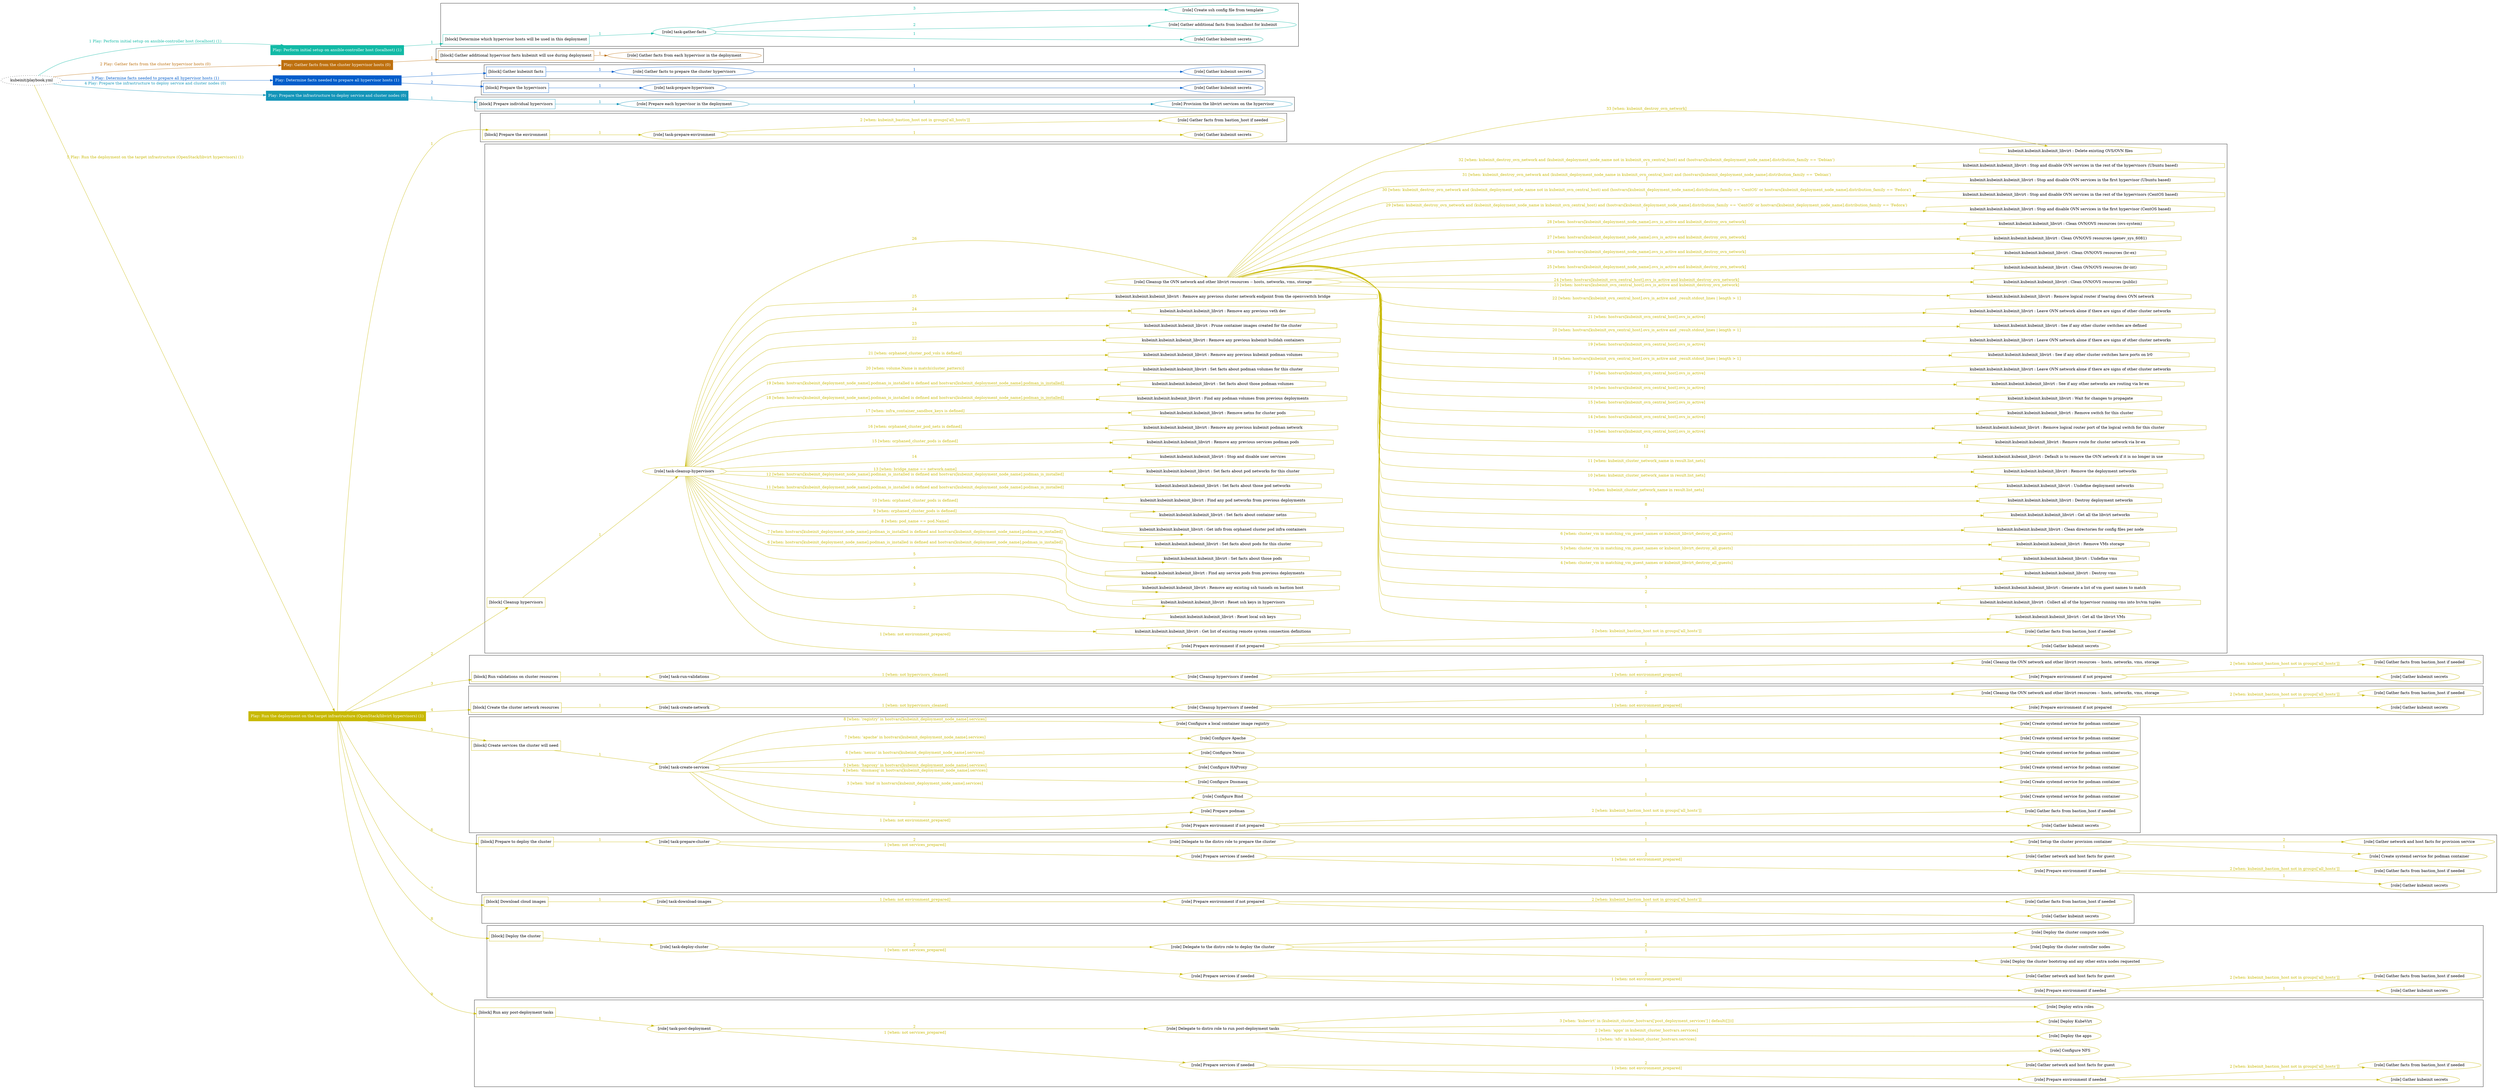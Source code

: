 digraph {
	graph [concentrate=true ordering=in rankdir=LR ratio=fill]
	edge [esep=5 sep=10]
	"kubeinit/playbook.yml" [URL="/home/runner/work/kubeinit/kubeinit/kubeinit/playbook.yml" id=playbook_02137348 style=dotted]
	"kubeinit/playbook.yml" -> play_87703375 [label="1 Play: Perform initial setup on ansible-controller host (localhost) (1)" color="#12baa6" fontcolor="#12baa6" id=edge_play_87703375 labeltooltip="1 Play: Perform initial setup on ansible-controller host (localhost) (1)" tooltip="1 Play: Perform initial setup on ansible-controller host (localhost) (1)"]
	subgraph "Play: Perform initial setup on ansible-controller host (localhost) (1)" {
		play_87703375 [label="Play: Perform initial setup on ansible-controller host (localhost) (1)" URL="/home/runner/work/kubeinit/kubeinit/kubeinit/playbook.yml" color="#12baa6" fontcolor="#ffffff" id=play_87703375 shape=box style=filled tooltip=localhost]
		play_87703375 -> block_39bb8f81 [label=1 color="#12baa6" fontcolor="#12baa6" id=edge_block_39bb8f81 labeltooltip=1 tooltip=1]
		subgraph cluster_block_39bb8f81 {
			block_39bb8f81 [label="[block] Determine which hypervisor hosts will be used in this deployment" URL="/home/runner/work/kubeinit/kubeinit/kubeinit/playbook.yml" color="#12baa6" id=block_39bb8f81 labeltooltip="Determine which hypervisor hosts will be used in this deployment" shape=box tooltip="Determine which hypervisor hosts will be used in this deployment"]
			block_39bb8f81 -> role_f5d49dd4 [label="1 " color="#12baa6" fontcolor="#12baa6" id=edge_role_f5d49dd4 labeltooltip="1 " tooltip="1 "]
			subgraph "task-gather-facts" {
				role_f5d49dd4 [label="[role] task-gather-facts" URL="/home/runner/work/kubeinit/kubeinit/kubeinit/playbook.yml" color="#12baa6" id=role_f5d49dd4 tooltip="task-gather-facts"]
				role_f5d49dd4 -> role_a8693c2d [label="1 " color="#12baa6" fontcolor="#12baa6" id=edge_role_a8693c2d labeltooltip="1 " tooltip="1 "]
				subgraph "Gather kubeinit secrets" {
					role_a8693c2d [label="[role] Gather kubeinit secrets" URL="/home/runner/.ansible/collections/ansible_collections/kubeinit/kubeinit/roles/kubeinit_prepare/tasks/build_hypervisors_group.yml" color="#12baa6" id=role_a8693c2d tooltip="Gather kubeinit secrets"]
				}
				role_f5d49dd4 -> role_b7e1622b [label="2 " color="#12baa6" fontcolor="#12baa6" id=edge_role_b7e1622b labeltooltip="2 " tooltip="2 "]
				subgraph "Gather additional facts from localhost for kubeinit" {
					role_b7e1622b [label="[role] Gather additional facts from localhost for kubeinit" URL="/home/runner/.ansible/collections/ansible_collections/kubeinit/kubeinit/roles/kubeinit_prepare/tasks/build_hypervisors_group.yml" color="#12baa6" id=role_b7e1622b tooltip="Gather additional facts from localhost for kubeinit"]
				}
				role_f5d49dd4 -> role_02252a4c [label="3 " color="#12baa6" fontcolor="#12baa6" id=edge_role_02252a4c labeltooltip="3 " tooltip="3 "]
				subgraph "Create ssh config file from template" {
					role_02252a4c [label="[role] Create ssh config file from template" URL="/home/runner/.ansible/collections/ansible_collections/kubeinit/kubeinit/roles/kubeinit_prepare/tasks/build_hypervisors_group.yml" color="#12baa6" id=role_02252a4c tooltip="Create ssh config file from template"]
				}
			}
		}
	}
	"kubeinit/playbook.yml" -> play_3c4a7d0a [label="2 Play: Gather facts from the cluster hypervisor hosts (0)" color="#be700e" fontcolor="#be700e" id=edge_play_3c4a7d0a labeltooltip="2 Play: Gather facts from the cluster hypervisor hosts (0)" tooltip="2 Play: Gather facts from the cluster hypervisor hosts (0)"]
	subgraph "Play: Gather facts from the cluster hypervisor hosts (0)" {
		play_3c4a7d0a [label="Play: Gather facts from the cluster hypervisor hosts (0)" URL="/home/runner/work/kubeinit/kubeinit/kubeinit/playbook.yml" color="#be700e" fontcolor="#ffffff" id=play_3c4a7d0a shape=box style=filled tooltip="Play: Gather facts from the cluster hypervisor hosts (0)"]
		play_3c4a7d0a -> block_4f777628 [label=1 color="#be700e" fontcolor="#be700e" id=edge_block_4f777628 labeltooltip=1 tooltip=1]
		subgraph cluster_block_4f777628 {
			block_4f777628 [label="[block] Gather additional hypervisor facts kubeinit will use during deployment" URL="/home/runner/work/kubeinit/kubeinit/kubeinit/playbook.yml" color="#be700e" id=block_4f777628 labeltooltip="Gather additional hypervisor facts kubeinit will use during deployment" shape=box tooltip="Gather additional hypervisor facts kubeinit will use during deployment"]
			block_4f777628 -> role_69799208 [label="1 " color="#be700e" fontcolor="#be700e" id=edge_role_69799208 labeltooltip="1 " tooltip="1 "]
			subgraph "Gather facts from each hypervisor in the deployment" {
				role_69799208 [label="[role] Gather facts from each hypervisor in the deployment" URL="/home/runner/work/kubeinit/kubeinit/kubeinit/playbook.yml" color="#be700e" id=role_69799208 tooltip="Gather facts from each hypervisor in the deployment"]
			}
		}
	}
	"kubeinit/playbook.yml" -> play_497f29fd [label="3 Play: Determine facts needed to prepare all hypervisor hosts (1)" color="#015dcb" fontcolor="#015dcb" id=edge_play_497f29fd labeltooltip="3 Play: Determine facts needed to prepare all hypervisor hosts (1)" tooltip="3 Play: Determine facts needed to prepare all hypervisor hosts (1)"]
	subgraph "Play: Determine facts needed to prepare all hypervisor hosts (1)" {
		play_497f29fd [label="Play: Determine facts needed to prepare all hypervisor hosts (1)" URL="/home/runner/work/kubeinit/kubeinit/kubeinit/playbook.yml" color="#015dcb" fontcolor="#ffffff" id=play_497f29fd shape=box style=filled tooltip=localhost]
		play_497f29fd -> block_a1fa36f7 [label=1 color="#015dcb" fontcolor="#015dcb" id=edge_block_a1fa36f7 labeltooltip=1 tooltip=1]
		subgraph cluster_block_a1fa36f7 {
			block_a1fa36f7 [label="[block] Gather kubeinit facts" URL="/home/runner/work/kubeinit/kubeinit/kubeinit/playbook.yml" color="#015dcb" id=block_a1fa36f7 labeltooltip="Gather kubeinit facts" shape=box tooltip="Gather kubeinit facts"]
			block_a1fa36f7 -> role_0f76f939 [label="1 " color="#015dcb" fontcolor="#015dcb" id=edge_role_0f76f939 labeltooltip="1 " tooltip="1 "]
			subgraph "Gather facts to prepare the cluster hypervisors" {
				role_0f76f939 [label="[role] Gather facts to prepare the cluster hypervisors" URL="/home/runner/work/kubeinit/kubeinit/kubeinit/playbook.yml" color="#015dcb" id=role_0f76f939 tooltip="Gather facts to prepare the cluster hypervisors"]
				role_0f76f939 -> role_589c9a17 [label="1 " color="#015dcb" fontcolor="#015dcb" id=edge_role_589c9a17 labeltooltip="1 " tooltip="1 "]
				subgraph "Gather kubeinit secrets" {
					role_589c9a17 [label="[role] Gather kubeinit secrets" URL="/home/runner/.ansible/collections/ansible_collections/kubeinit/kubeinit/roles/kubeinit_prepare/tasks/gather_kubeinit_facts.yml" color="#015dcb" id=role_589c9a17 tooltip="Gather kubeinit secrets"]
				}
			}
		}
		play_497f29fd -> block_e18f7c67 [label=2 color="#015dcb" fontcolor="#015dcb" id=edge_block_e18f7c67 labeltooltip=2 tooltip=2]
		subgraph cluster_block_e18f7c67 {
			block_e18f7c67 [label="[block] Prepare the hypervisors" URL="/home/runner/work/kubeinit/kubeinit/kubeinit/playbook.yml" color="#015dcb" id=block_e18f7c67 labeltooltip="Prepare the hypervisors" shape=box tooltip="Prepare the hypervisors"]
			block_e18f7c67 -> role_5021e104 [label="1 " color="#015dcb" fontcolor="#015dcb" id=edge_role_5021e104 labeltooltip="1 " tooltip="1 "]
			subgraph "task-prepare-hypervisors" {
				role_5021e104 [label="[role] task-prepare-hypervisors" URL="/home/runner/work/kubeinit/kubeinit/kubeinit/playbook.yml" color="#015dcb" id=role_5021e104 tooltip="task-prepare-hypervisors"]
				role_5021e104 -> role_f765836a [label="1 " color="#015dcb" fontcolor="#015dcb" id=edge_role_f765836a labeltooltip="1 " tooltip="1 "]
				subgraph "Gather kubeinit secrets" {
					role_f765836a [label="[role] Gather kubeinit secrets" URL="/home/runner/.ansible/collections/ansible_collections/kubeinit/kubeinit/roles/kubeinit_prepare/tasks/gather_kubeinit_facts.yml" color="#015dcb" id=role_f765836a tooltip="Gather kubeinit secrets"]
				}
			}
		}
	}
	"kubeinit/playbook.yml" -> play_07c31bd8 [label="4 Play: Prepare the infrastructure to deploy service and cluster nodes (0)" color="#1395b9" fontcolor="#1395b9" id=edge_play_07c31bd8 labeltooltip="4 Play: Prepare the infrastructure to deploy service and cluster nodes (0)" tooltip="4 Play: Prepare the infrastructure to deploy service and cluster nodes (0)"]
	subgraph "Play: Prepare the infrastructure to deploy service and cluster nodes (0)" {
		play_07c31bd8 [label="Play: Prepare the infrastructure to deploy service and cluster nodes (0)" URL="/home/runner/work/kubeinit/kubeinit/kubeinit/playbook.yml" color="#1395b9" fontcolor="#ffffff" id=play_07c31bd8 shape=box style=filled tooltip="Play: Prepare the infrastructure to deploy service and cluster nodes (0)"]
		play_07c31bd8 -> block_e7d64e52 [label=1 color="#1395b9" fontcolor="#1395b9" id=edge_block_e7d64e52 labeltooltip=1 tooltip=1]
		subgraph cluster_block_e7d64e52 {
			block_e7d64e52 [label="[block] Prepare individual hypervisors" URL="/home/runner/work/kubeinit/kubeinit/kubeinit/playbook.yml" color="#1395b9" id=block_e7d64e52 labeltooltip="Prepare individual hypervisors" shape=box tooltip="Prepare individual hypervisors"]
			block_e7d64e52 -> role_3c14dd2a [label="1 " color="#1395b9" fontcolor="#1395b9" id=edge_role_3c14dd2a labeltooltip="1 " tooltip="1 "]
			subgraph "Prepare each hypervisor in the deployment" {
				role_3c14dd2a [label="[role] Prepare each hypervisor in the deployment" URL="/home/runner/work/kubeinit/kubeinit/kubeinit/playbook.yml" color="#1395b9" id=role_3c14dd2a tooltip="Prepare each hypervisor in the deployment"]
				role_3c14dd2a -> role_46db76b1 [label="1 " color="#1395b9" fontcolor="#1395b9" id=edge_role_46db76b1 labeltooltip="1 " tooltip="1 "]
				subgraph "Provision the libvirt services on the hypervisor" {
					role_46db76b1 [label="[role] Provision the libvirt services on the hypervisor" URL="/home/runner/.ansible/collections/ansible_collections/kubeinit/kubeinit/roles/kubeinit_prepare/tasks/prepare_hypervisor.yml" color="#1395b9" id=role_46db76b1 tooltip="Provision the libvirt services on the hypervisor"]
				}
			}
		}
	}
	"kubeinit/playbook.yml" -> play_98e29980 [label="5 Play: Run the deployment on the target infrastructure (OpenStack/libvirt hypervisors) (1)" color="#c8b904" fontcolor="#c8b904" id=edge_play_98e29980 labeltooltip="5 Play: Run the deployment on the target infrastructure (OpenStack/libvirt hypervisors) (1)" tooltip="5 Play: Run the deployment on the target infrastructure (OpenStack/libvirt hypervisors) (1)"]
	subgraph "Play: Run the deployment on the target infrastructure (OpenStack/libvirt hypervisors) (1)" {
		play_98e29980 [label="Play: Run the deployment on the target infrastructure (OpenStack/libvirt hypervisors) (1)" URL="/home/runner/work/kubeinit/kubeinit/kubeinit/playbook.yml" color="#c8b904" fontcolor="#ffffff" id=play_98e29980 shape=box style=filled tooltip=localhost]
		play_98e29980 -> block_50d6086b [label=1 color="#c8b904" fontcolor="#c8b904" id=edge_block_50d6086b labeltooltip=1 tooltip=1]
		subgraph cluster_block_50d6086b {
			block_50d6086b [label="[block] Prepare the environment" URL="/home/runner/work/kubeinit/kubeinit/kubeinit/playbook.yml" color="#c8b904" id=block_50d6086b labeltooltip="Prepare the environment" shape=box tooltip="Prepare the environment"]
			block_50d6086b -> role_81393ed8 [label="1 " color="#c8b904" fontcolor="#c8b904" id=edge_role_81393ed8 labeltooltip="1 " tooltip="1 "]
			subgraph "task-prepare-environment" {
				role_81393ed8 [label="[role] task-prepare-environment" URL="/home/runner/work/kubeinit/kubeinit/kubeinit/playbook.yml" color="#c8b904" id=role_81393ed8 tooltip="task-prepare-environment"]
				role_81393ed8 -> role_47f5bfc2 [label="1 " color="#c8b904" fontcolor="#c8b904" id=edge_role_47f5bfc2 labeltooltip="1 " tooltip="1 "]
				subgraph "Gather kubeinit secrets" {
					role_47f5bfc2 [label="[role] Gather kubeinit secrets" URL="/home/runner/.ansible/collections/ansible_collections/kubeinit/kubeinit/roles/kubeinit_prepare/tasks/gather_kubeinit_facts.yml" color="#c8b904" id=role_47f5bfc2 tooltip="Gather kubeinit secrets"]
				}
				role_81393ed8 -> role_4802e8c1 [label="2 [when: kubeinit_bastion_host not in groups['all_hosts']]" color="#c8b904" fontcolor="#c8b904" id=edge_role_4802e8c1 labeltooltip="2 [when: kubeinit_bastion_host not in groups['all_hosts']]" tooltip="2 [when: kubeinit_bastion_host not in groups['all_hosts']]"]
				subgraph "Gather facts from bastion_host if needed" {
					role_4802e8c1 [label="[role] Gather facts from bastion_host if needed" URL="/home/runner/.ansible/collections/ansible_collections/kubeinit/kubeinit/roles/kubeinit_prepare/tasks/main.yml" color="#c8b904" id=role_4802e8c1 tooltip="Gather facts from bastion_host if needed"]
				}
			}
		}
		play_98e29980 -> block_6ca4046f [label=2 color="#c8b904" fontcolor="#c8b904" id=edge_block_6ca4046f labeltooltip=2 tooltip=2]
		subgraph cluster_block_6ca4046f {
			block_6ca4046f [label="[block] Cleanup hypervisors" URL="/home/runner/work/kubeinit/kubeinit/kubeinit/playbook.yml" color="#c8b904" id=block_6ca4046f labeltooltip="Cleanup hypervisors" shape=box tooltip="Cleanup hypervisors"]
			block_6ca4046f -> role_e6e43304 [label="1 " color="#c8b904" fontcolor="#c8b904" id=edge_role_e6e43304 labeltooltip="1 " tooltip="1 "]
			subgraph "task-cleanup-hypervisors" {
				role_e6e43304 [label="[role] task-cleanup-hypervisors" URL="/home/runner/work/kubeinit/kubeinit/kubeinit/playbook.yml" color="#c8b904" id=role_e6e43304 tooltip="task-cleanup-hypervisors"]
				role_e6e43304 -> role_c3942944 [label="1 [when: not environment_prepared]" color="#c8b904" fontcolor="#c8b904" id=edge_role_c3942944 labeltooltip="1 [when: not environment_prepared]" tooltip="1 [when: not environment_prepared]"]
				subgraph "Prepare environment if not prepared" {
					role_c3942944 [label="[role] Prepare environment if not prepared" URL="/home/runner/.ansible/collections/ansible_collections/kubeinit/kubeinit/roles/kubeinit_libvirt/tasks/cleanup_hypervisors.yml" color="#c8b904" id=role_c3942944 tooltip="Prepare environment if not prepared"]
					role_c3942944 -> role_3ea78a03 [label="1 " color="#c8b904" fontcolor="#c8b904" id=edge_role_3ea78a03 labeltooltip="1 " tooltip="1 "]
					subgraph "Gather kubeinit secrets" {
						role_3ea78a03 [label="[role] Gather kubeinit secrets" URL="/home/runner/.ansible/collections/ansible_collections/kubeinit/kubeinit/roles/kubeinit_prepare/tasks/gather_kubeinit_facts.yml" color="#c8b904" id=role_3ea78a03 tooltip="Gather kubeinit secrets"]
					}
					role_c3942944 -> role_2c5b0b84 [label="2 [when: kubeinit_bastion_host not in groups['all_hosts']]" color="#c8b904" fontcolor="#c8b904" id=edge_role_2c5b0b84 labeltooltip="2 [when: kubeinit_bastion_host not in groups['all_hosts']]" tooltip="2 [when: kubeinit_bastion_host not in groups['all_hosts']]"]
					subgraph "Gather facts from bastion_host if needed" {
						role_2c5b0b84 [label="[role] Gather facts from bastion_host if needed" URL="/home/runner/.ansible/collections/ansible_collections/kubeinit/kubeinit/roles/kubeinit_prepare/tasks/main.yml" color="#c8b904" id=role_2c5b0b84 tooltip="Gather facts from bastion_host if needed"]
					}
				}
				task_4b05c216 [label="kubeinit.kubeinit.kubeinit_libvirt : Get list of existing remote system connection definitions" URL="/home/runner/.ansible/collections/ansible_collections/kubeinit/kubeinit/roles/kubeinit_libvirt/tasks/cleanup_hypervisors.yml" color="#c8b904" id=task_4b05c216 shape=octagon tooltip="kubeinit.kubeinit.kubeinit_libvirt : Get list of existing remote system connection definitions"]
				role_e6e43304 -> task_4b05c216 [label="2 " color="#c8b904" fontcolor="#c8b904" id=edge_task_4b05c216 labeltooltip="2 " tooltip="2 "]
				task_2b641177 [label="kubeinit.kubeinit.kubeinit_libvirt : Reset local ssh keys" URL="/home/runner/.ansible/collections/ansible_collections/kubeinit/kubeinit/roles/kubeinit_libvirt/tasks/cleanup_hypervisors.yml" color="#c8b904" id=task_2b641177 shape=octagon tooltip="kubeinit.kubeinit.kubeinit_libvirt : Reset local ssh keys"]
				role_e6e43304 -> task_2b641177 [label="3 " color="#c8b904" fontcolor="#c8b904" id=edge_task_2b641177 labeltooltip="3 " tooltip="3 "]
				task_9dc73801 [label="kubeinit.kubeinit.kubeinit_libvirt : Reset ssh keys in hypervisors" URL="/home/runner/.ansible/collections/ansible_collections/kubeinit/kubeinit/roles/kubeinit_libvirt/tasks/cleanup_hypervisors.yml" color="#c8b904" id=task_9dc73801 shape=octagon tooltip="kubeinit.kubeinit.kubeinit_libvirt : Reset ssh keys in hypervisors"]
				role_e6e43304 -> task_9dc73801 [label="4 " color="#c8b904" fontcolor="#c8b904" id=edge_task_9dc73801 labeltooltip="4 " tooltip="4 "]
				task_4513500f [label="kubeinit.kubeinit.kubeinit_libvirt : Remove any existing ssh tunnels on bastion host" URL="/home/runner/.ansible/collections/ansible_collections/kubeinit/kubeinit/roles/kubeinit_libvirt/tasks/cleanup_hypervisors.yml" color="#c8b904" id=task_4513500f shape=octagon tooltip="kubeinit.kubeinit.kubeinit_libvirt : Remove any existing ssh tunnels on bastion host"]
				role_e6e43304 -> task_4513500f [label="5 " color="#c8b904" fontcolor="#c8b904" id=edge_task_4513500f labeltooltip="5 " tooltip="5 "]
				task_c0f97d21 [label="kubeinit.kubeinit.kubeinit_libvirt : Find any service pods from previous deployments" URL="/home/runner/.ansible/collections/ansible_collections/kubeinit/kubeinit/roles/kubeinit_libvirt/tasks/cleanup_hypervisors.yml" color="#c8b904" id=task_c0f97d21 shape=octagon tooltip="kubeinit.kubeinit.kubeinit_libvirt : Find any service pods from previous deployments"]
				role_e6e43304 -> task_c0f97d21 [label="6 [when: hostvars[kubeinit_deployment_node_name].podman_is_installed is defined and hostvars[kubeinit_deployment_node_name].podman_is_installed]" color="#c8b904" fontcolor="#c8b904" id=edge_task_c0f97d21 labeltooltip="6 [when: hostvars[kubeinit_deployment_node_name].podman_is_installed is defined and hostvars[kubeinit_deployment_node_name].podman_is_installed]" tooltip="6 [when: hostvars[kubeinit_deployment_node_name].podman_is_installed is defined and hostvars[kubeinit_deployment_node_name].podman_is_installed]"]
				task_410c3160 [label="kubeinit.kubeinit.kubeinit_libvirt : Set facts about those pods" URL="/home/runner/.ansible/collections/ansible_collections/kubeinit/kubeinit/roles/kubeinit_libvirt/tasks/cleanup_hypervisors.yml" color="#c8b904" id=task_410c3160 shape=octagon tooltip="kubeinit.kubeinit.kubeinit_libvirt : Set facts about those pods"]
				role_e6e43304 -> task_410c3160 [label="7 [when: hostvars[kubeinit_deployment_node_name].podman_is_installed is defined and hostvars[kubeinit_deployment_node_name].podman_is_installed]" color="#c8b904" fontcolor="#c8b904" id=edge_task_410c3160 labeltooltip="7 [when: hostvars[kubeinit_deployment_node_name].podman_is_installed is defined and hostvars[kubeinit_deployment_node_name].podman_is_installed]" tooltip="7 [when: hostvars[kubeinit_deployment_node_name].podman_is_installed is defined and hostvars[kubeinit_deployment_node_name].podman_is_installed]"]
				task_f7fddfff [label="kubeinit.kubeinit.kubeinit_libvirt : Set facts about pods for this cluster" URL="/home/runner/.ansible/collections/ansible_collections/kubeinit/kubeinit/roles/kubeinit_libvirt/tasks/cleanup_hypervisors.yml" color="#c8b904" id=task_f7fddfff shape=octagon tooltip="kubeinit.kubeinit.kubeinit_libvirt : Set facts about pods for this cluster"]
				role_e6e43304 -> task_f7fddfff [label="8 [when: pod_name == pod.Name]" color="#c8b904" fontcolor="#c8b904" id=edge_task_f7fddfff labeltooltip="8 [when: pod_name == pod.Name]" tooltip="8 [when: pod_name == pod.Name]"]
				task_2625c420 [label="kubeinit.kubeinit.kubeinit_libvirt : Get info from orphaned cluster pod infra containers" URL="/home/runner/.ansible/collections/ansible_collections/kubeinit/kubeinit/roles/kubeinit_libvirt/tasks/cleanup_hypervisors.yml" color="#c8b904" id=task_2625c420 shape=octagon tooltip="kubeinit.kubeinit.kubeinit_libvirt : Get info from orphaned cluster pod infra containers"]
				role_e6e43304 -> task_2625c420 [label="9 [when: orphaned_cluster_pods is defined]" color="#c8b904" fontcolor="#c8b904" id=edge_task_2625c420 labeltooltip="9 [when: orphaned_cluster_pods is defined]" tooltip="9 [when: orphaned_cluster_pods is defined]"]
				task_5d99ee16 [label="kubeinit.kubeinit.kubeinit_libvirt : Set facts about container netns" URL="/home/runner/.ansible/collections/ansible_collections/kubeinit/kubeinit/roles/kubeinit_libvirt/tasks/cleanup_hypervisors.yml" color="#c8b904" id=task_5d99ee16 shape=octagon tooltip="kubeinit.kubeinit.kubeinit_libvirt : Set facts about container netns"]
				role_e6e43304 -> task_5d99ee16 [label="10 [when: orphaned_cluster_pods is defined]" color="#c8b904" fontcolor="#c8b904" id=edge_task_5d99ee16 labeltooltip="10 [when: orphaned_cluster_pods is defined]" tooltip="10 [when: orphaned_cluster_pods is defined]"]
				task_707acbd1 [label="kubeinit.kubeinit.kubeinit_libvirt : Find any pod networks from previous deployments" URL="/home/runner/.ansible/collections/ansible_collections/kubeinit/kubeinit/roles/kubeinit_libvirt/tasks/cleanup_hypervisors.yml" color="#c8b904" id=task_707acbd1 shape=octagon tooltip="kubeinit.kubeinit.kubeinit_libvirt : Find any pod networks from previous deployments"]
				role_e6e43304 -> task_707acbd1 [label="11 [when: hostvars[kubeinit_deployment_node_name].podman_is_installed is defined and hostvars[kubeinit_deployment_node_name].podman_is_installed]" color="#c8b904" fontcolor="#c8b904" id=edge_task_707acbd1 labeltooltip="11 [when: hostvars[kubeinit_deployment_node_name].podman_is_installed is defined and hostvars[kubeinit_deployment_node_name].podman_is_installed]" tooltip="11 [when: hostvars[kubeinit_deployment_node_name].podman_is_installed is defined and hostvars[kubeinit_deployment_node_name].podman_is_installed]"]
				task_2fa22e1e [label="kubeinit.kubeinit.kubeinit_libvirt : Set facts about those pod networks" URL="/home/runner/.ansible/collections/ansible_collections/kubeinit/kubeinit/roles/kubeinit_libvirt/tasks/cleanup_hypervisors.yml" color="#c8b904" id=task_2fa22e1e shape=octagon tooltip="kubeinit.kubeinit.kubeinit_libvirt : Set facts about those pod networks"]
				role_e6e43304 -> task_2fa22e1e [label="12 [when: hostvars[kubeinit_deployment_node_name].podman_is_installed is defined and hostvars[kubeinit_deployment_node_name].podman_is_installed]" color="#c8b904" fontcolor="#c8b904" id=edge_task_2fa22e1e labeltooltip="12 [when: hostvars[kubeinit_deployment_node_name].podman_is_installed is defined and hostvars[kubeinit_deployment_node_name].podman_is_installed]" tooltip="12 [when: hostvars[kubeinit_deployment_node_name].podman_is_installed is defined and hostvars[kubeinit_deployment_node_name].podman_is_installed]"]
				task_200f763d [label="kubeinit.kubeinit.kubeinit_libvirt : Set facts about pod networks for this cluster" URL="/home/runner/.ansible/collections/ansible_collections/kubeinit/kubeinit/roles/kubeinit_libvirt/tasks/cleanup_hypervisors.yml" color="#c8b904" id=task_200f763d shape=octagon tooltip="kubeinit.kubeinit.kubeinit_libvirt : Set facts about pod networks for this cluster"]
				role_e6e43304 -> task_200f763d [label="13 [when: bridge_name == network.name]" color="#c8b904" fontcolor="#c8b904" id=edge_task_200f763d labeltooltip="13 [when: bridge_name == network.name]" tooltip="13 [when: bridge_name == network.name]"]
				task_b94907dd [label="kubeinit.kubeinit.kubeinit_libvirt : Stop and disable user services" URL="/home/runner/.ansible/collections/ansible_collections/kubeinit/kubeinit/roles/kubeinit_libvirt/tasks/cleanup_hypervisors.yml" color="#c8b904" id=task_b94907dd shape=octagon tooltip="kubeinit.kubeinit.kubeinit_libvirt : Stop and disable user services"]
				role_e6e43304 -> task_b94907dd [label="14 " color="#c8b904" fontcolor="#c8b904" id=edge_task_b94907dd labeltooltip="14 " tooltip="14 "]
				task_17e40177 [label="kubeinit.kubeinit.kubeinit_libvirt : Remove any previous services podman pods" URL="/home/runner/.ansible/collections/ansible_collections/kubeinit/kubeinit/roles/kubeinit_libvirt/tasks/cleanup_hypervisors.yml" color="#c8b904" id=task_17e40177 shape=octagon tooltip="kubeinit.kubeinit.kubeinit_libvirt : Remove any previous services podman pods"]
				role_e6e43304 -> task_17e40177 [label="15 [when: orphaned_cluster_pods is defined]" color="#c8b904" fontcolor="#c8b904" id=edge_task_17e40177 labeltooltip="15 [when: orphaned_cluster_pods is defined]" tooltip="15 [when: orphaned_cluster_pods is defined]"]
				task_824f662f [label="kubeinit.kubeinit.kubeinit_libvirt : Remove any previous kubeinit podman network" URL="/home/runner/.ansible/collections/ansible_collections/kubeinit/kubeinit/roles/kubeinit_libvirt/tasks/cleanup_hypervisors.yml" color="#c8b904" id=task_824f662f shape=octagon tooltip="kubeinit.kubeinit.kubeinit_libvirt : Remove any previous kubeinit podman network"]
				role_e6e43304 -> task_824f662f [label="16 [when: orphaned_cluster_pod_nets is defined]" color="#c8b904" fontcolor="#c8b904" id=edge_task_824f662f labeltooltip="16 [when: orphaned_cluster_pod_nets is defined]" tooltip="16 [when: orphaned_cluster_pod_nets is defined]"]
				task_212a86e2 [label="kubeinit.kubeinit.kubeinit_libvirt : Remove netns for cluster pods" URL="/home/runner/.ansible/collections/ansible_collections/kubeinit/kubeinit/roles/kubeinit_libvirt/tasks/cleanup_hypervisors.yml" color="#c8b904" id=task_212a86e2 shape=octagon tooltip="kubeinit.kubeinit.kubeinit_libvirt : Remove netns for cluster pods"]
				role_e6e43304 -> task_212a86e2 [label="17 [when: infra_container_sandbox_keys is defined]" color="#c8b904" fontcolor="#c8b904" id=edge_task_212a86e2 labeltooltip="17 [when: infra_container_sandbox_keys is defined]" tooltip="17 [when: infra_container_sandbox_keys is defined]"]
				task_cab62c63 [label="kubeinit.kubeinit.kubeinit_libvirt : Find any podman volumes from previous deployments" URL="/home/runner/.ansible/collections/ansible_collections/kubeinit/kubeinit/roles/kubeinit_libvirt/tasks/cleanup_hypervisors.yml" color="#c8b904" id=task_cab62c63 shape=octagon tooltip="kubeinit.kubeinit.kubeinit_libvirt : Find any podman volumes from previous deployments"]
				role_e6e43304 -> task_cab62c63 [label="18 [when: hostvars[kubeinit_deployment_node_name].podman_is_installed is defined and hostvars[kubeinit_deployment_node_name].podman_is_installed]" color="#c8b904" fontcolor="#c8b904" id=edge_task_cab62c63 labeltooltip="18 [when: hostvars[kubeinit_deployment_node_name].podman_is_installed is defined and hostvars[kubeinit_deployment_node_name].podman_is_installed]" tooltip="18 [when: hostvars[kubeinit_deployment_node_name].podman_is_installed is defined and hostvars[kubeinit_deployment_node_name].podman_is_installed]"]
				task_0d3bc2a3 [label="kubeinit.kubeinit.kubeinit_libvirt : Set facts about those podman volumes" URL="/home/runner/.ansible/collections/ansible_collections/kubeinit/kubeinit/roles/kubeinit_libvirt/tasks/cleanup_hypervisors.yml" color="#c8b904" id=task_0d3bc2a3 shape=octagon tooltip="kubeinit.kubeinit.kubeinit_libvirt : Set facts about those podman volumes"]
				role_e6e43304 -> task_0d3bc2a3 [label="19 [when: hostvars[kubeinit_deployment_node_name].podman_is_installed is defined and hostvars[kubeinit_deployment_node_name].podman_is_installed]" color="#c8b904" fontcolor="#c8b904" id=edge_task_0d3bc2a3 labeltooltip="19 [when: hostvars[kubeinit_deployment_node_name].podman_is_installed is defined and hostvars[kubeinit_deployment_node_name].podman_is_installed]" tooltip="19 [when: hostvars[kubeinit_deployment_node_name].podman_is_installed is defined and hostvars[kubeinit_deployment_node_name].podman_is_installed]"]
				task_f4b67b0b [label="kubeinit.kubeinit.kubeinit_libvirt : Set facts about podman volumes for this cluster" URL="/home/runner/.ansible/collections/ansible_collections/kubeinit/kubeinit/roles/kubeinit_libvirt/tasks/cleanup_hypervisors.yml" color="#c8b904" id=task_f4b67b0b shape=octagon tooltip="kubeinit.kubeinit.kubeinit_libvirt : Set facts about podman volumes for this cluster"]
				role_e6e43304 -> task_f4b67b0b [label="20 [when: volume.Name is match(cluster_pattern)]" color="#c8b904" fontcolor="#c8b904" id=edge_task_f4b67b0b labeltooltip="20 [when: volume.Name is match(cluster_pattern)]" tooltip="20 [when: volume.Name is match(cluster_pattern)]"]
				task_19d808b0 [label="kubeinit.kubeinit.kubeinit_libvirt : Remove any previous kubeinit podman volumes" URL="/home/runner/.ansible/collections/ansible_collections/kubeinit/kubeinit/roles/kubeinit_libvirt/tasks/cleanup_hypervisors.yml" color="#c8b904" id=task_19d808b0 shape=octagon tooltip="kubeinit.kubeinit.kubeinit_libvirt : Remove any previous kubeinit podman volumes"]
				role_e6e43304 -> task_19d808b0 [label="21 [when: orphaned_cluster_pod_vols is defined]" color="#c8b904" fontcolor="#c8b904" id=edge_task_19d808b0 labeltooltip="21 [when: orphaned_cluster_pod_vols is defined]" tooltip="21 [when: orphaned_cluster_pod_vols is defined]"]
				task_6081c35f [label="kubeinit.kubeinit.kubeinit_libvirt : Remove any previous kubeinit buildah containers" URL="/home/runner/.ansible/collections/ansible_collections/kubeinit/kubeinit/roles/kubeinit_libvirt/tasks/cleanup_hypervisors.yml" color="#c8b904" id=task_6081c35f shape=octagon tooltip="kubeinit.kubeinit.kubeinit_libvirt : Remove any previous kubeinit buildah containers"]
				role_e6e43304 -> task_6081c35f [label="22 " color="#c8b904" fontcolor="#c8b904" id=edge_task_6081c35f labeltooltip="22 " tooltip="22 "]
				task_9e4064ea [label="kubeinit.kubeinit.kubeinit_libvirt : Prune container images created for the cluster" URL="/home/runner/.ansible/collections/ansible_collections/kubeinit/kubeinit/roles/kubeinit_libvirt/tasks/cleanup_hypervisors.yml" color="#c8b904" id=task_9e4064ea shape=octagon tooltip="kubeinit.kubeinit.kubeinit_libvirt : Prune container images created for the cluster"]
				role_e6e43304 -> task_9e4064ea [label="23 " color="#c8b904" fontcolor="#c8b904" id=edge_task_9e4064ea labeltooltip="23 " tooltip="23 "]
				task_bb8cad7b [label="kubeinit.kubeinit.kubeinit_libvirt : Remove any previous veth dev" URL="/home/runner/.ansible/collections/ansible_collections/kubeinit/kubeinit/roles/kubeinit_libvirt/tasks/cleanup_hypervisors.yml" color="#c8b904" id=task_bb8cad7b shape=octagon tooltip="kubeinit.kubeinit.kubeinit_libvirt : Remove any previous veth dev"]
				role_e6e43304 -> task_bb8cad7b [label="24 " color="#c8b904" fontcolor="#c8b904" id=edge_task_bb8cad7b labeltooltip="24 " tooltip="24 "]
				task_a3635e1e [label="kubeinit.kubeinit.kubeinit_libvirt : Remove any previous cluster network endpoint from the openvswitch bridge" URL="/home/runner/.ansible/collections/ansible_collections/kubeinit/kubeinit/roles/kubeinit_libvirt/tasks/cleanup_hypervisors.yml" color="#c8b904" id=task_a3635e1e shape=octagon tooltip="kubeinit.kubeinit.kubeinit_libvirt : Remove any previous cluster network endpoint from the openvswitch bridge"]
				role_e6e43304 -> task_a3635e1e [label="25 " color="#c8b904" fontcolor="#c8b904" id=edge_task_a3635e1e labeltooltip="25 " tooltip="25 "]
				role_e6e43304 -> role_de5cce4f [label="26 " color="#c8b904" fontcolor="#c8b904" id=edge_role_de5cce4f labeltooltip="26 " tooltip="26 "]
				subgraph "Cleanup the OVN network and other libvirt resources -- hosts, networks, vms, storage" {
					role_de5cce4f [label="[role] Cleanup the OVN network and other libvirt resources -- hosts, networks, vms, storage" URL="/home/runner/.ansible/collections/ansible_collections/kubeinit/kubeinit/roles/kubeinit_libvirt/tasks/cleanup_hypervisors.yml" color="#c8b904" id=role_de5cce4f tooltip="Cleanup the OVN network and other libvirt resources -- hosts, networks, vms, storage"]
					task_75a5308e [label="kubeinit.kubeinit.kubeinit_libvirt : Get all the libvirt VMs" URL="/home/runner/.ansible/collections/ansible_collections/kubeinit/kubeinit/roles/kubeinit_libvirt/tasks/cleanup_libvirt.yml" color="#c8b904" id=task_75a5308e shape=octagon tooltip="kubeinit.kubeinit.kubeinit_libvirt : Get all the libvirt VMs"]
					role_de5cce4f -> task_75a5308e [label="1 " color="#c8b904" fontcolor="#c8b904" id=edge_task_75a5308e labeltooltip="1 " tooltip="1 "]
					task_623a5b86 [label="kubeinit.kubeinit.kubeinit_libvirt : Collect all of the hypervisor running vms into hv/vm tuples" URL="/home/runner/.ansible/collections/ansible_collections/kubeinit/kubeinit/roles/kubeinit_libvirt/tasks/cleanup_libvirt.yml" color="#c8b904" id=task_623a5b86 shape=octagon tooltip="kubeinit.kubeinit.kubeinit_libvirt : Collect all of the hypervisor running vms into hv/vm tuples"]
					role_de5cce4f -> task_623a5b86 [label="2 " color="#c8b904" fontcolor="#c8b904" id=edge_task_623a5b86 labeltooltip="2 " tooltip="2 "]
					task_89b2a956 [label="kubeinit.kubeinit.kubeinit_libvirt : Generate a list of vm guest names to match" URL="/home/runner/.ansible/collections/ansible_collections/kubeinit/kubeinit/roles/kubeinit_libvirt/tasks/cleanup_libvirt.yml" color="#c8b904" id=task_89b2a956 shape=octagon tooltip="kubeinit.kubeinit.kubeinit_libvirt : Generate a list of vm guest names to match"]
					role_de5cce4f -> task_89b2a956 [label="3 " color="#c8b904" fontcolor="#c8b904" id=edge_task_89b2a956 labeltooltip="3 " tooltip="3 "]
					task_5853ba1d [label="kubeinit.kubeinit.kubeinit_libvirt : Destroy vms" URL="/home/runner/.ansible/collections/ansible_collections/kubeinit/kubeinit/roles/kubeinit_libvirt/tasks/cleanup_libvirt.yml" color="#c8b904" id=task_5853ba1d shape=octagon tooltip="kubeinit.kubeinit.kubeinit_libvirt : Destroy vms"]
					role_de5cce4f -> task_5853ba1d [label="4 [when: cluster_vm in matching_vm_guest_names or kubeinit_libvirt_destroy_all_guests]" color="#c8b904" fontcolor="#c8b904" id=edge_task_5853ba1d labeltooltip="4 [when: cluster_vm in matching_vm_guest_names or kubeinit_libvirt_destroy_all_guests]" tooltip="4 [when: cluster_vm in matching_vm_guest_names or kubeinit_libvirt_destroy_all_guests]"]
					task_3177df10 [label="kubeinit.kubeinit.kubeinit_libvirt : Undefine vms" URL="/home/runner/.ansible/collections/ansible_collections/kubeinit/kubeinit/roles/kubeinit_libvirt/tasks/cleanup_libvirt.yml" color="#c8b904" id=task_3177df10 shape=octagon tooltip="kubeinit.kubeinit.kubeinit_libvirt : Undefine vms"]
					role_de5cce4f -> task_3177df10 [label="5 [when: cluster_vm in matching_vm_guest_names or kubeinit_libvirt_destroy_all_guests]" color="#c8b904" fontcolor="#c8b904" id=edge_task_3177df10 labeltooltip="5 [when: cluster_vm in matching_vm_guest_names or kubeinit_libvirt_destroy_all_guests]" tooltip="5 [when: cluster_vm in matching_vm_guest_names or kubeinit_libvirt_destroy_all_guests]"]
					task_e343b5fc [label="kubeinit.kubeinit.kubeinit_libvirt : Remove VMs storage" URL="/home/runner/.ansible/collections/ansible_collections/kubeinit/kubeinit/roles/kubeinit_libvirt/tasks/cleanup_libvirt.yml" color="#c8b904" id=task_e343b5fc shape=octagon tooltip="kubeinit.kubeinit.kubeinit_libvirt : Remove VMs storage"]
					role_de5cce4f -> task_e343b5fc [label="6 [when: cluster_vm in matching_vm_guest_names or kubeinit_libvirt_destroy_all_guests]" color="#c8b904" fontcolor="#c8b904" id=edge_task_e343b5fc labeltooltip="6 [when: cluster_vm in matching_vm_guest_names or kubeinit_libvirt_destroy_all_guests]" tooltip="6 [when: cluster_vm in matching_vm_guest_names or kubeinit_libvirt_destroy_all_guests]"]
					task_cfbd7eb3 [label="kubeinit.kubeinit.kubeinit_libvirt : Clean directories for config files per node" URL="/home/runner/.ansible/collections/ansible_collections/kubeinit/kubeinit/roles/kubeinit_libvirt/tasks/cleanup_libvirt.yml" color="#c8b904" id=task_cfbd7eb3 shape=octagon tooltip="kubeinit.kubeinit.kubeinit_libvirt : Clean directories for config files per node"]
					role_de5cce4f -> task_cfbd7eb3 [label="7 " color="#c8b904" fontcolor="#c8b904" id=edge_task_cfbd7eb3 labeltooltip="7 " tooltip="7 "]
					task_95c31351 [label="kubeinit.kubeinit.kubeinit_libvirt : Get all the libvirt networks" URL="/home/runner/.ansible/collections/ansible_collections/kubeinit/kubeinit/roles/kubeinit_libvirt/tasks/cleanup_libvirt.yml" color="#c8b904" id=task_95c31351 shape=octagon tooltip="kubeinit.kubeinit.kubeinit_libvirt : Get all the libvirt networks"]
					role_de5cce4f -> task_95c31351 [label="8 " color="#c8b904" fontcolor="#c8b904" id=edge_task_95c31351 labeltooltip="8 " tooltip="8 "]
					task_37b3a903 [label="kubeinit.kubeinit.kubeinit_libvirt : Destroy deployment networks" URL="/home/runner/.ansible/collections/ansible_collections/kubeinit/kubeinit/roles/kubeinit_libvirt/tasks/cleanup_libvirt.yml" color="#c8b904" id=task_37b3a903 shape=octagon tooltip="kubeinit.kubeinit.kubeinit_libvirt : Destroy deployment networks"]
					role_de5cce4f -> task_37b3a903 [label="9 [when: kubeinit_cluster_network_name in result.list_nets]" color="#c8b904" fontcolor="#c8b904" id=edge_task_37b3a903 labeltooltip="9 [when: kubeinit_cluster_network_name in result.list_nets]" tooltip="9 [when: kubeinit_cluster_network_name in result.list_nets]"]
					task_a28a15a5 [label="kubeinit.kubeinit.kubeinit_libvirt : Undefine deployment networks" URL="/home/runner/.ansible/collections/ansible_collections/kubeinit/kubeinit/roles/kubeinit_libvirt/tasks/cleanup_libvirt.yml" color="#c8b904" id=task_a28a15a5 shape=octagon tooltip="kubeinit.kubeinit.kubeinit_libvirt : Undefine deployment networks"]
					role_de5cce4f -> task_a28a15a5 [label="10 [when: kubeinit_cluster_network_name in result.list_nets]" color="#c8b904" fontcolor="#c8b904" id=edge_task_a28a15a5 labeltooltip="10 [when: kubeinit_cluster_network_name in result.list_nets]" tooltip="10 [when: kubeinit_cluster_network_name in result.list_nets]"]
					task_8b2e5d79 [label="kubeinit.kubeinit.kubeinit_libvirt : Remove the deployment networks" URL="/home/runner/.ansible/collections/ansible_collections/kubeinit/kubeinit/roles/kubeinit_libvirt/tasks/cleanup_libvirt.yml" color="#c8b904" id=task_8b2e5d79 shape=octagon tooltip="kubeinit.kubeinit.kubeinit_libvirt : Remove the deployment networks"]
					role_de5cce4f -> task_8b2e5d79 [label="11 [when: kubeinit_cluster_network_name in result.list_nets]" color="#c8b904" fontcolor="#c8b904" id=edge_task_8b2e5d79 labeltooltip="11 [when: kubeinit_cluster_network_name in result.list_nets]" tooltip="11 [when: kubeinit_cluster_network_name in result.list_nets]"]
					task_d5266e5f [label="kubeinit.kubeinit.kubeinit_libvirt : Default is to remove the OVN network if it is no longer in use" URL="/home/runner/.ansible/collections/ansible_collections/kubeinit/kubeinit/roles/kubeinit_libvirt/tasks/cleanup_libvirt.yml" color="#c8b904" id=task_d5266e5f shape=octagon tooltip="kubeinit.kubeinit.kubeinit_libvirt : Default is to remove the OVN network if it is no longer in use"]
					role_de5cce4f -> task_d5266e5f [label="12 " color="#c8b904" fontcolor="#c8b904" id=edge_task_d5266e5f labeltooltip="12 " tooltip="12 "]
					task_7aef4e7e [label="kubeinit.kubeinit.kubeinit_libvirt : Remove route for cluster network via br-ex" URL="/home/runner/.ansible/collections/ansible_collections/kubeinit/kubeinit/roles/kubeinit_libvirt/tasks/cleanup_libvirt.yml" color="#c8b904" id=task_7aef4e7e shape=octagon tooltip="kubeinit.kubeinit.kubeinit_libvirt : Remove route for cluster network via br-ex"]
					role_de5cce4f -> task_7aef4e7e [label="13 [when: hostvars[kubeinit_ovn_central_host].ovs_is_active]" color="#c8b904" fontcolor="#c8b904" id=edge_task_7aef4e7e labeltooltip="13 [when: hostvars[kubeinit_ovn_central_host].ovs_is_active]" tooltip="13 [when: hostvars[kubeinit_ovn_central_host].ovs_is_active]"]
					task_88d183e6 [label="kubeinit.kubeinit.kubeinit_libvirt : Remove logical router port of the logical switch for this cluster" URL="/home/runner/.ansible/collections/ansible_collections/kubeinit/kubeinit/roles/kubeinit_libvirt/tasks/cleanup_libvirt.yml" color="#c8b904" id=task_88d183e6 shape=octagon tooltip="kubeinit.kubeinit.kubeinit_libvirt : Remove logical router port of the logical switch for this cluster"]
					role_de5cce4f -> task_88d183e6 [label="14 [when: hostvars[kubeinit_ovn_central_host].ovs_is_active]" color="#c8b904" fontcolor="#c8b904" id=edge_task_88d183e6 labeltooltip="14 [when: hostvars[kubeinit_ovn_central_host].ovs_is_active]" tooltip="14 [when: hostvars[kubeinit_ovn_central_host].ovs_is_active]"]
					task_dee5888c [label="kubeinit.kubeinit.kubeinit_libvirt : Remove switch for this cluster" URL="/home/runner/.ansible/collections/ansible_collections/kubeinit/kubeinit/roles/kubeinit_libvirt/tasks/cleanup_libvirt.yml" color="#c8b904" id=task_dee5888c shape=octagon tooltip="kubeinit.kubeinit.kubeinit_libvirt : Remove switch for this cluster"]
					role_de5cce4f -> task_dee5888c [label="15 [when: hostvars[kubeinit_ovn_central_host].ovs_is_active]" color="#c8b904" fontcolor="#c8b904" id=edge_task_dee5888c labeltooltip="15 [when: hostvars[kubeinit_ovn_central_host].ovs_is_active]" tooltip="15 [when: hostvars[kubeinit_ovn_central_host].ovs_is_active]"]
					task_2b8811b8 [label="kubeinit.kubeinit.kubeinit_libvirt : Wait for changes to propagate" URL="/home/runner/.ansible/collections/ansible_collections/kubeinit/kubeinit/roles/kubeinit_libvirt/tasks/cleanup_libvirt.yml" color="#c8b904" id=task_2b8811b8 shape=octagon tooltip="kubeinit.kubeinit.kubeinit_libvirt : Wait for changes to propagate"]
					role_de5cce4f -> task_2b8811b8 [label="16 [when: hostvars[kubeinit_ovn_central_host].ovs_is_active]" color="#c8b904" fontcolor="#c8b904" id=edge_task_2b8811b8 labeltooltip="16 [when: hostvars[kubeinit_ovn_central_host].ovs_is_active]" tooltip="16 [when: hostvars[kubeinit_ovn_central_host].ovs_is_active]"]
					task_6a79c457 [label="kubeinit.kubeinit.kubeinit_libvirt : See if any other networks are routing via br-ex" URL="/home/runner/.ansible/collections/ansible_collections/kubeinit/kubeinit/roles/kubeinit_libvirt/tasks/cleanup_libvirt.yml" color="#c8b904" id=task_6a79c457 shape=octagon tooltip="kubeinit.kubeinit.kubeinit_libvirt : See if any other networks are routing via br-ex"]
					role_de5cce4f -> task_6a79c457 [label="17 [when: hostvars[kubeinit_ovn_central_host].ovs_is_active]" color="#c8b904" fontcolor="#c8b904" id=edge_task_6a79c457 labeltooltip="17 [when: hostvars[kubeinit_ovn_central_host].ovs_is_active]" tooltip="17 [when: hostvars[kubeinit_ovn_central_host].ovs_is_active]"]
					task_6364a0fa [label="kubeinit.kubeinit.kubeinit_libvirt : Leave OVN network alone if there are signs of other cluster networks" URL="/home/runner/.ansible/collections/ansible_collections/kubeinit/kubeinit/roles/kubeinit_libvirt/tasks/cleanup_libvirt.yml" color="#c8b904" id=task_6364a0fa shape=octagon tooltip="kubeinit.kubeinit.kubeinit_libvirt : Leave OVN network alone if there are signs of other cluster networks"]
					role_de5cce4f -> task_6364a0fa [label="18 [when: hostvars[kubeinit_ovn_central_host].ovs_is_active and _result.stdout_lines | length > 1]" color="#c8b904" fontcolor="#c8b904" id=edge_task_6364a0fa labeltooltip="18 [when: hostvars[kubeinit_ovn_central_host].ovs_is_active and _result.stdout_lines | length > 1]" tooltip="18 [when: hostvars[kubeinit_ovn_central_host].ovs_is_active and _result.stdout_lines | length > 1]"]
					task_f4930bce [label="kubeinit.kubeinit.kubeinit_libvirt : See if any other cluster switches have ports on lr0" URL="/home/runner/.ansible/collections/ansible_collections/kubeinit/kubeinit/roles/kubeinit_libvirt/tasks/cleanup_libvirt.yml" color="#c8b904" id=task_f4930bce shape=octagon tooltip="kubeinit.kubeinit.kubeinit_libvirt : See if any other cluster switches have ports on lr0"]
					role_de5cce4f -> task_f4930bce [label="19 [when: hostvars[kubeinit_ovn_central_host].ovs_is_active]" color="#c8b904" fontcolor="#c8b904" id=edge_task_f4930bce labeltooltip="19 [when: hostvars[kubeinit_ovn_central_host].ovs_is_active]" tooltip="19 [when: hostvars[kubeinit_ovn_central_host].ovs_is_active]"]
					task_725f310a [label="kubeinit.kubeinit.kubeinit_libvirt : Leave OVN network alone if there are signs of other cluster networks" URL="/home/runner/.ansible/collections/ansible_collections/kubeinit/kubeinit/roles/kubeinit_libvirt/tasks/cleanup_libvirt.yml" color="#c8b904" id=task_725f310a shape=octagon tooltip="kubeinit.kubeinit.kubeinit_libvirt : Leave OVN network alone if there are signs of other cluster networks"]
					role_de5cce4f -> task_725f310a [label="20 [when: hostvars[kubeinit_ovn_central_host].ovs_is_active and _result.stdout_lines | length > 1]" color="#c8b904" fontcolor="#c8b904" id=edge_task_725f310a labeltooltip="20 [when: hostvars[kubeinit_ovn_central_host].ovs_is_active and _result.stdout_lines | length > 1]" tooltip="20 [when: hostvars[kubeinit_ovn_central_host].ovs_is_active and _result.stdout_lines | length > 1]"]
					task_0d9916b7 [label="kubeinit.kubeinit.kubeinit_libvirt : See if any other cluster switches are defined" URL="/home/runner/.ansible/collections/ansible_collections/kubeinit/kubeinit/roles/kubeinit_libvirt/tasks/cleanup_libvirt.yml" color="#c8b904" id=task_0d9916b7 shape=octagon tooltip="kubeinit.kubeinit.kubeinit_libvirt : See if any other cluster switches are defined"]
					role_de5cce4f -> task_0d9916b7 [label="21 [when: hostvars[kubeinit_ovn_central_host].ovs_is_active]" color="#c8b904" fontcolor="#c8b904" id=edge_task_0d9916b7 labeltooltip="21 [when: hostvars[kubeinit_ovn_central_host].ovs_is_active]" tooltip="21 [when: hostvars[kubeinit_ovn_central_host].ovs_is_active]"]
					task_d4f26b00 [label="kubeinit.kubeinit.kubeinit_libvirt : Leave OVN network alone if there are signs of other cluster networks" URL="/home/runner/.ansible/collections/ansible_collections/kubeinit/kubeinit/roles/kubeinit_libvirt/tasks/cleanup_libvirt.yml" color="#c8b904" id=task_d4f26b00 shape=octagon tooltip="kubeinit.kubeinit.kubeinit_libvirt : Leave OVN network alone if there are signs of other cluster networks"]
					role_de5cce4f -> task_d4f26b00 [label="22 [when: hostvars[kubeinit_ovn_central_host].ovs_is_active and _result.stdout_lines | length > 1]" color="#c8b904" fontcolor="#c8b904" id=edge_task_d4f26b00 labeltooltip="22 [when: hostvars[kubeinit_ovn_central_host].ovs_is_active and _result.stdout_lines | length > 1]" tooltip="22 [when: hostvars[kubeinit_ovn_central_host].ovs_is_active and _result.stdout_lines | length > 1]"]
					task_c6eace04 [label="kubeinit.kubeinit.kubeinit_libvirt : Remove logical router if tearing down OVN network" URL="/home/runner/.ansible/collections/ansible_collections/kubeinit/kubeinit/roles/kubeinit_libvirt/tasks/cleanup_libvirt.yml" color="#c8b904" id=task_c6eace04 shape=octagon tooltip="kubeinit.kubeinit.kubeinit_libvirt : Remove logical router if tearing down OVN network"]
					role_de5cce4f -> task_c6eace04 [label="23 [when: hostvars[kubeinit_ovn_central_host].ovs_is_active and kubeinit_destroy_ovn_network]" color="#c8b904" fontcolor="#c8b904" id=edge_task_c6eace04 labeltooltip="23 [when: hostvars[kubeinit_ovn_central_host].ovs_is_active and kubeinit_destroy_ovn_network]" tooltip="23 [when: hostvars[kubeinit_ovn_central_host].ovs_is_active and kubeinit_destroy_ovn_network]"]
					task_a8433d57 [label="kubeinit.kubeinit.kubeinit_libvirt : Clean OVN/OVS resources (public)" URL="/home/runner/.ansible/collections/ansible_collections/kubeinit/kubeinit/roles/kubeinit_libvirt/tasks/cleanup_libvirt.yml" color="#c8b904" id=task_a8433d57 shape=octagon tooltip="kubeinit.kubeinit.kubeinit_libvirt : Clean OVN/OVS resources (public)"]
					role_de5cce4f -> task_a8433d57 [label="24 [when: hostvars[kubeinit_ovn_central_host].ovs_is_active and kubeinit_destroy_ovn_network]" color="#c8b904" fontcolor="#c8b904" id=edge_task_a8433d57 labeltooltip="24 [when: hostvars[kubeinit_ovn_central_host].ovs_is_active and kubeinit_destroy_ovn_network]" tooltip="24 [when: hostvars[kubeinit_ovn_central_host].ovs_is_active and kubeinit_destroy_ovn_network]"]
					task_8e8be9ad [label="kubeinit.kubeinit.kubeinit_libvirt : Clean OVN/OVS resources (br-int)" URL="/home/runner/.ansible/collections/ansible_collections/kubeinit/kubeinit/roles/kubeinit_libvirt/tasks/cleanup_libvirt.yml" color="#c8b904" id=task_8e8be9ad shape=octagon tooltip="kubeinit.kubeinit.kubeinit_libvirt : Clean OVN/OVS resources (br-int)"]
					role_de5cce4f -> task_8e8be9ad [label="25 [when: hostvars[kubeinit_deployment_node_name].ovs_is_active and kubeinit_destroy_ovn_network]" color="#c8b904" fontcolor="#c8b904" id=edge_task_8e8be9ad labeltooltip="25 [when: hostvars[kubeinit_deployment_node_name].ovs_is_active and kubeinit_destroy_ovn_network]" tooltip="25 [when: hostvars[kubeinit_deployment_node_name].ovs_is_active and kubeinit_destroy_ovn_network]"]
					task_633ffe1e [label="kubeinit.kubeinit.kubeinit_libvirt : Clean OVN/OVS resources (br-ex)" URL="/home/runner/.ansible/collections/ansible_collections/kubeinit/kubeinit/roles/kubeinit_libvirt/tasks/cleanup_libvirt.yml" color="#c8b904" id=task_633ffe1e shape=octagon tooltip="kubeinit.kubeinit.kubeinit_libvirt : Clean OVN/OVS resources (br-ex)"]
					role_de5cce4f -> task_633ffe1e [label="26 [when: hostvars[kubeinit_deployment_node_name].ovs_is_active and kubeinit_destroy_ovn_network]" color="#c8b904" fontcolor="#c8b904" id=edge_task_633ffe1e labeltooltip="26 [when: hostvars[kubeinit_deployment_node_name].ovs_is_active and kubeinit_destroy_ovn_network]" tooltip="26 [when: hostvars[kubeinit_deployment_node_name].ovs_is_active and kubeinit_destroy_ovn_network]"]
					task_5d9f3341 [label="kubeinit.kubeinit.kubeinit_libvirt : Clean OVN/OVS resources (genev_sys_6081)" URL="/home/runner/.ansible/collections/ansible_collections/kubeinit/kubeinit/roles/kubeinit_libvirt/tasks/cleanup_libvirt.yml" color="#c8b904" id=task_5d9f3341 shape=octagon tooltip="kubeinit.kubeinit.kubeinit_libvirt : Clean OVN/OVS resources (genev_sys_6081)"]
					role_de5cce4f -> task_5d9f3341 [label="27 [when: hostvars[kubeinit_deployment_node_name].ovs_is_active and kubeinit_destroy_ovn_network]" color="#c8b904" fontcolor="#c8b904" id=edge_task_5d9f3341 labeltooltip="27 [when: hostvars[kubeinit_deployment_node_name].ovs_is_active and kubeinit_destroy_ovn_network]" tooltip="27 [when: hostvars[kubeinit_deployment_node_name].ovs_is_active and kubeinit_destroy_ovn_network]"]
					task_92f4b1ad [label="kubeinit.kubeinit.kubeinit_libvirt : Clean OVN/OVS resources (ovs-system)" URL="/home/runner/.ansible/collections/ansible_collections/kubeinit/kubeinit/roles/kubeinit_libvirt/tasks/cleanup_libvirt.yml" color="#c8b904" id=task_92f4b1ad shape=octagon tooltip="kubeinit.kubeinit.kubeinit_libvirt : Clean OVN/OVS resources (ovs-system)"]
					role_de5cce4f -> task_92f4b1ad [label="28 [when: hostvars[kubeinit_deployment_node_name].ovs_is_active and kubeinit_destroy_ovn_network]" color="#c8b904" fontcolor="#c8b904" id=edge_task_92f4b1ad labeltooltip="28 [when: hostvars[kubeinit_deployment_node_name].ovs_is_active and kubeinit_destroy_ovn_network]" tooltip="28 [when: hostvars[kubeinit_deployment_node_name].ovs_is_active and kubeinit_destroy_ovn_network]"]
					task_c74a851a [label="kubeinit.kubeinit.kubeinit_libvirt : Stop and disable OVN services in the first hypervisor (CentOS based)" URL="/home/runner/.ansible/collections/ansible_collections/kubeinit/kubeinit/roles/kubeinit_libvirt/tasks/cleanup_libvirt.yml" color="#c8b904" id=task_c74a851a shape=octagon tooltip="kubeinit.kubeinit.kubeinit_libvirt : Stop and disable OVN services in the first hypervisor (CentOS based)"]
					role_de5cce4f -> task_c74a851a [label="29 [when: kubeinit_destroy_ovn_network and (kubeinit_deployment_node_name in kubeinit_ovn_central_host) and (hostvars[kubeinit_deployment_node_name].distribution_family == 'CentOS' or hostvars[kubeinit_deployment_node_name].distribution_family == 'Fedora')
]" color="#c8b904" fontcolor="#c8b904" id=edge_task_c74a851a labeltooltip="29 [when: kubeinit_destroy_ovn_network and (kubeinit_deployment_node_name in kubeinit_ovn_central_host) and (hostvars[kubeinit_deployment_node_name].distribution_family == 'CentOS' or hostvars[kubeinit_deployment_node_name].distribution_family == 'Fedora')
]" tooltip="29 [when: kubeinit_destroy_ovn_network and (kubeinit_deployment_node_name in kubeinit_ovn_central_host) and (hostvars[kubeinit_deployment_node_name].distribution_family == 'CentOS' or hostvars[kubeinit_deployment_node_name].distribution_family == 'Fedora')
]"]
					task_3560cbe0 [label="kubeinit.kubeinit.kubeinit_libvirt : Stop and disable OVN services in the rest of the hypervisors (CentOS based)" URL="/home/runner/.ansible/collections/ansible_collections/kubeinit/kubeinit/roles/kubeinit_libvirt/tasks/cleanup_libvirt.yml" color="#c8b904" id=task_3560cbe0 shape=octagon tooltip="kubeinit.kubeinit.kubeinit_libvirt : Stop and disable OVN services in the rest of the hypervisors (CentOS based)"]
					role_de5cce4f -> task_3560cbe0 [label="30 [when: kubeinit_destroy_ovn_network and (kubeinit_deployment_node_name not in kubeinit_ovn_central_host) and (hostvars[kubeinit_deployment_node_name].distribution_family == 'CentOS' or hostvars[kubeinit_deployment_node_name].distribution_family == 'Fedora')
]" color="#c8b904" fontcolor="#c8b904" id=edge_task_3560cbe0 labeltooltip="30 [when: kubeinit_destroy_ovn_network and (kubeinit_deployment_node_name not in kubeinit_ovn_central_host) and (hostvars[kubeinit_deployment_node_name].distribution_family == 'CentOS' or hostvars[kubeinit_deployment_node_name].distribution_family == 'Fedora')
]" tooltip="30 [when: kubeinit_destroy_ovn_network and (kubeinit_deployment_node_name not in kubeinit_ovn_central_host) and (hostvars[kubeinit_deployment_node_name].distribution_family == 'CentOS' or hostvars[kubeinit_deployment_node_name].distribution_family == 'Fedora')
]"]
					task_42c8eb81 [label="kubeinit.kubeinit.kubeinit_libvirt : Stop and disable OVN services in the first hypervisor (Ubuntu based)" URL="/home/runner/.ansible/collections/ansible_collections/kubeinit/kubeinit/roles/kubeinit_libvirt/tasks/cleanup_libvirt.yml" color="#c8b904" id=task_42c8eb81 shape=octagon tooltip="kubeinit.kubeinit.kubeinit_libvirt : Stop and disable OVN services in the first hypervisor (Ubuntu based)"]
					role_de5cce4f -> task_42c8eb81 [label="31 [when: kubeinit_destroy_ovn_network and (kubeinit_deployment_node_name in kubeinit_ovn_central_host) and (hostvars[kubeinit_deployment_node_name].distribution_family == 'Debian')
]" color="#c8b904" fontcolor="#c8b904" id=edge_task_42c8eb81 labeltooltip="31 [when: kubeinit_destroy_ovn_network and (kubeinit_deployment_node_name in kubeinit_ovn_central_host) and (hostvars[kubeinit_deployment_node_name].distribution_family == 'Debian')
]" tooltip="31 [when: kubeinit_destroy_ovn_network and (kubeinit_deployment_node_name in kubeinit_ovn_central_host) and (hostvars[kubeinit_deployment_node_name].distribution_family == 'Debian')
]"]
					task_f3b37e8e [label="kubeinit.kubeinit.kubeinit_libvirt : Stop and disable OVN services in the rest of the hypervisors (Ubuntu based)" URL="/home/runner/.ansible/collections/ansible_collections/kubeinit/kubeinit/roles/kubeinit_libvirt/tasks/cleanup_libvirt.yml" color="#c8b904" id=task_f3b37e8e shape=octagon tooltip="kubeinit.kubeinit.kubeinit_libvirt : Stop and disable OVN services in the rest of the hypervisors (Ubuntu based)"]
					role_de5cce4f -> task_f3b37e8e [label="32 [when: kubeinit_destroy_ovn_network and (kubeinit_deployment_node_name not in kubeinit_ovn_central_host) and (hostvars[kubeinit_deployment_node_name].distribution_family == 'Debian')
]" color="#c8b904" fontcolor="#c8b904" id=edge_task_f3b37e8e labeltooltip="32 [when: kubeinit_destroy_ovn_network and (kubeinit_deployment_node_name not in kubeinit_ovn_central_host) and (hostvars[kubeinit_deployment_node_name].distribution_family == 'Debian')
]" tooltip="32 [when: kubeinit_destroy_ovn_network and (kubeinit_deployment_node_name not in kubeinit_ovn_central_host) and (hostvars[kubeinit_deployment_node_name].distribution_family == 'Debian')
]"]
					task_5a71d984 [label="kubeinit.kubeinit.kubeinit_libvirt : Delete existing OVS/OVN files" URL="/home/runner/.ansible/collections/ansible_collections/kubeinit/kubeinit/roles/kubeinit_libvirt/tasks/cleanup_libvirt.yml" color="#c8b904" id=task_5a71d984 shape=octagon tooltip="kubeinit.kubeinit.kubeinit_libvirt : Delete existing OVS/OVN files"]
					role_de5cce4f -> task_5a71d984 [label="33 [when: kubeinit_destroy_ovn_network]" color="#c8b904" fontcolor="#c8b904" id=edge_task_5a71d984 labeltooltip="33 [when: kubeinit_destroy_ovn_network]" tooltip="33 [when: kubeinit_destroy_ovn_network]"]
				}
			}
		}
		play_98e29980 -> block_c5961e1c [label=3 color="#c8b904" fontcolor="#c8b904" id=edge_block_c5961e1c labeltooltip=3 tooltip=3]
		subgraph cluster_block_c5961e1c {
			block_c5961e1c [label="[block] Run validations on cluster resources" URL="/home/runner/work/kubeinit/kubeinit/kubeinit/playbook.yml" color="#c8b904" id=block_c5961e1c labeltooltip="Run validations on cluster resources" shape=box tooltip="Run validations on cluster resources"]
			block_c5961e1c -> role_8579a4ce [label="1 " color="#c8b904" fontcolor="#c8b904" id=edge_role_8579a4ce labeltooltip="1 " tooltip="1 "]
			subgraph "task-run-validations" {
				role_8579a4ce [label="[role] task-run-validations" URL="/home/runner/work/kubeinit/kubeinit/kubeinit/playbook.yml" color="#c8b904" id=role_8579a4ce tooltip="task-run-validations"]
				role_8579a4ce -> role_4b67a818 [label="1 [when: not hypervisors_cleaned]" color="#c8b904" fontcolor="#c8b904" id=edge_role_4b67a818 labeltooltip="1 [when: not hypervisors_cleaned]" tooltip="1 [when: not hypervisors_cleaned]"]
				subgraph "Cleanup hypervisors if needed" {
					role_4b67a818 [label="[role] Cleanup hypervisors if needed" URL="/home/runner/.ansible/collections/ansible_collections/kubeinit/kubeinit/roles/kubeinit_validations/tasks/main.yml" color="#c8b904" id=role_4b67a818 tooltip="Cleanup hypervisors if needed"]
					role_4b67a818 -> role_9a523ec1 [label="1 [when: not environment_prepared]" color="#c8b904" fontcolor="#c8b904" id=edge_role_9a523ec1 labeltooltip="1 [when: not environment_prepared]" tooltip="1 [when: not environment_prepared]"]
					subgraph "Prepare environment if not prepared" {
						role_9a523ec1 [label="[role] Prepare environment if not prepared" URL="/home/runner/.ansible/collections/ansible_collections/kubeinit/kubeinit/roles/kubeinit_libvirt/tasks/cleanup_hypervisors.yml" color="#c8b904" id=role_9a523ec1 tooltip="Prepare environment if not prepared"]
						role_9a523ec1 -> role_e2142849 [label="1 " color="#c8b904" fontcolor="#c8b904" id=edge_role_e2142849 labeltooltip="1 " tooltip="1 "]
						subgraph "Gather kubeinit secrets" {
							role_e2142849 [label="[role] Gather kubeinit secrets" URL="/home/runner/.ansible/collections/ansible_collections/kubeinit/kubeinit/roles/kubeinit_prepare/tasks/gather_kubeinit_facts.yml" color="#c8b904" id=role_e2142849 tooltip="Gather kubeinit secrets"]
						}
						role_9a523ec1 -> role_8cf04aa8 [label="2 [when: kubeinit_bastion_host not in groups['all_hosts']]" color="#c8b904" fontcolor="#c8b904" id=edge_role_8cf04aa8 labeltooltip="2 [when: kubeinit_bastion_host not in groups['all_hosts']]" tooltip="2 [when: kubeinit_bastion_host not in groups['all_hosts']]"]
						subgraph "Gather facts from bastion_host if needed" {
							role_8cf04aa8 [label="[role] Gather facts from bastion_host if needed" URL="/home/runner/.ansible/collections/ansible_collections/kubeinit/kubeinit/roles/kubeinit_prepare/tasks/main.yml" color="#c8b904" id=role_8cf04aa8 tooltip="Gather facts from bastion_host if needed"]
						}
					}
					role_4b67a818 -> role_72e88cce [label="2 " color="#c8b904" fontcolor="#c8b904" id=edge_role_72e88cce labeltooltip="2 " tooltip="2 "]
					subgraph "Cleanup the OVN network and other libvirt resources -- hosts, networks, vms, storage" {
						role_72e88cce [label="[role] Cleanup the OVN network and other libvirt resources -- hosts, networks, vms, storage" URL="/home/runner/.ansible/collections/ansible_collections/kubeinit/kubeinit/roles/kubeinit_libvirt/tasks/cleanup_hypervisors.yml" color="#c8b904" id=role_72e88cce tooltip="Cleanup the OVN network and other libvirt resources -- hosts, networks, vms, storage"]
					}
				}
			}
		}
		play_98e29980 -> block_354d1ea8 [label=4 color="#c8b904" fontcolor="#c8b904" id=edge_block_354d1ea8 labeltooltip=4 tooltip=4]
		subgraph cluster_block_354d1ea8 {
			block_354d1ea8 [label="[block] Create the cluster network resources" URL="/home/runner/work/kubeinit/kubeinit/kubeinit/playbook.yml" color="#c8b904" id=block_354d1ea8 labeltooltip="Create the cluster network resources" shape=box tooltip="Create the cluster network resources"]
			block_354d1ea8 -> role_8d8151e2 [label="1 " color="#c8b904" fontcolor="#c8b904" id=edge_role_8d8151e2 labeltooltip="1 " tooltip="1 "]
			subgraph "task-create-network" {
				role_8d8151e2 [label="[role] task-create-network" URL="/home/runner/work/kubeinit/kubeinit/kubeinit/playbook.yml" color="#c8b904" id=role_8d8151e2 tooltip="task-create-network"]
				role_8d8151e2 -> role_5eabcf74 [label="1 [when: not hypervisors_cleaned]" color="#c8b904" fontcolor="#c8b904" id=edge_role_5eabcf74 labeltooltip="1 [when: not hypervisors_cleaned]" tooltip="1 [when: not hypervisors_cleaned]"]
				subgraph "Cleanup hypervisors if needed" {
					role_5eabcf74 [label="[role] Cleanup hypervisors if needed" URL="/home/runner/.ansible/collections/ansible_collections/kubeinit/kubeinit/roles/kubeinit_libvirt/tasks/create_network.yml" color="#c8b904" id=role_5eabcf74 tooltip="Cleanup hypervisors if needed"]
					role_5eabcf74 -> role_6d4fad9c [label="1 [when: not environment_prepared]" color="#c8b904" fontcolor="#c8b904" id=edge_role_6d4fad9c labeltooltip="1 [when: not environment_prepared]" tooltip="1 [when: not environment_prepared]"]
					subgraph "Prepare environment if not prepared" {
						role_6d4fad9c [label="[role] Prepare environment if not prepared" URL="/home/runner/.ansible/collections/ansible_collections/kubeinit/kubeinit/roles/kubeinit_libvirt/tasks/cleanup_hypervisors.yml" color="#c8b904" id=role_6d4fad9c tooltip="Prepare environment if not prepared"]
						role_6d4fad9c -> role_04b706e9 [label="1 " color="#c8b904" fontcolor="#c8b904" id=edge_role_04b706e9 labeltooltip="1 " tooltip="1 "]
						subgraph "Gather kubeinit secrets" {
							role_04b706e9 [label="[role] Gather kubeinit secrets" URL="/home/runner/.ansible/collections/ansible_collections/kubeinit/kubeinit/roles/kubeinit_prepare/tasks/gather_kubeinit_facts.yml" color="#c8b904" id=role_04b706e9 tooltip="Gather kubeinit secrets"]
						}
						role_6d4fad9c -> role_73d5baba [label="2 [when: kubeinit_bastion_host not in groups['all_hosts']]" color="#c8b904" fontcolor="#c8b904" id=edge_role_73d5baba labeltooltip="2 [when: kubeinit_bastion_host not in groups['all_hosts']]" tooltip="2 [when: kubeinit_bastion_host not in groups['all_hosts']]"]
						subgraph "Gather facts from bastion_host if needed" {
							role_73d5baba [label="[role] Gather facts from bastion_host if needed" URL="/home/runner/.ansible/collections/ansible_collections/kubeinit/kubeinit/roles/kubeinit_prepare/tasks/main.yml" color="#c8b904" id=role_73d5baba tooltip="Gather facts from bastion_host if needed"]
						}
					}
					role_5eabcf74 -> role_4b2bab23 [label="2 " color="#c8b904" fontcolor="#c8b904" id=edge_role_4b2bab23 labeltooltip="2 " tooltip="2 "]
					subgraph "Cleanup the OVN network and other libvirt resources -- hosts, networks, vms, storage" {
						role_4b2bab23 [label="[role] Cleanup the OVN network and other libvirt resources -- hosts, networks, vms, storage" URL="/home/runner/.ansible/collections/ansible_collections/kubeinit/kubeinit/roles/kubeinit_libvirt/tasks/cleanup_hypervisors.yml" color="#c8b904" id=role_4b2bab23 tooltip="Cleanup the OVN network and other libvirt resources -- hosts, networks, vms, storage"]
					}
				}
			}
		}
		play_98e29980 -> block_a0e7d0a3 [label=5 color="#c8b904" fontcolor="#c8b904" id=edge_block_a0e7d0a3 labeltooltip=5 tooltip=5]
		subgraph cluster_block_a0e7d0a3 {
			block_a0e7d0a3 [label="[block] Create services the cluster will need" URL="/home/runner/work/kubeinit/kubeinit/kubeinit/playbook.yml" color="#c8b904" id=block_a0e7d0a3 labeltooltip="Create services the cluster will need" shape=box tooltip="Create services the cluster will need"]
			block_a0e7d0a3 -> role_da13c72a [label="1 " color="#c8b904" fontcolor="#c8b904" id=edge_role_da13c72a labeltooltip="1 " tooltip="1 "]
			subgraph "task-create-services" {
				role_da13c72a [label="[role] task-create-services" URL="/home/runner/work/kubeinit/kubeinit/kubeinit/playbook.yml" color="#c8b904" id=role_da13c72a tooltip="task-create-services"]
				role_da13c72a -> role_c7b3d8ee [label="1 [when: not environment_prepared]" color="#c8b904" fontcolor="#c8b904" id=edge_role_c7b3d8ee labeltooltip="1 [when: not environment_prepared]" tooltip="1 [when: not environment_prepared]"]
				subgraph "Prepare environment if not prepared" {
					role_c7b3d8ee [label="[role] Prepare environment if not prepared" URL="/home/runner/.ansible/collections/ansible_collections/kubeinit/kubeinit/roles/kubeinit_services/tasks/main.yml" color="#c8b904" id=role_c7b3d8ee tooltip="Prepare environment if not prepared"]
					role_c7b3d8ee -> role_237aa026 [label="1 " color="#c8b904" fontcolor="#c8b904" id=edge_role_237aa026 labeltooltip="1 " tooltip="1 "]
					subgraph "Gather kubeinit secrets" {
						role_237aa026 [label="[role] Gather kubeinit secrets" URL="/home/runner/.ansible/collections/ansible_collections/kubeinit/kubeinit/roles/kubeinit_prepare/tasks/gather_kubeinit_facts.yml" color="#c8b904" id=role_237aa026 tooltip="Gather kubeinit secrets"]
					}
					role_c7b3d8ee -> role_af3f358c [label="2 [when: kubeinit_bastion_host not in groups['all_hosts']]" color="#c8b904" fontcolor="#c8b904" id=edge_role_af3f358c labeltooltip="2 [when: kubeinit_bastion_host not in groups['all_hosts']]" tooltip="2 [when: kubeinit_bastion_host not in groups['all_hosts']]"]
					subgraph "Gather facts from bastion_host if needed" {
						role_af3f358c [label="[role] Gather facts from bastion_host if needed" URL="/home/runner/.ansible/collections/ansible_collections/kubeinit/kubeinit/roles/kubeinit_prepare/tasks/main.yml" color="#c8b904" id=role_af3f358c tooltip="Gather facts from bastion_host if needed"]
					}
				}
				role_da13c72a -> role_0986d3dd [label="2 " color="#c8b904" fontcolor="#c8b904" id=edge_role_0986d3dd labeltooltip="2 " tooltip="2 "]
				subgraph "Prepare podman" {
					role_0986d3dd [label="[role] Prepare podman" URL="/home/runner/.ansible/collections/ansible_collections/kubeinit/kubeinit/roles/kubeinit_services/tasks/00_create_service_pod.yml" color="#c8b904" id=role_0986d3dd tooltip="Prepare podman"]
				}
				role_da13c72a -> role_556f4914 [label="3 [when: 'bind' in hostvars[kubeinit_deployment_node_name].services]" color="#c8b904" fontcolor="#c8b904" id=edge_role_556f4914 labeltooltip="3 [when: 'bind' in hostvars[kubeinit_deployment_node_name].services]" tooltip="3 [when: 'bind' in hostvars[kubeinit_deployment_node_name].services]"]
				subgraph "Configure Bind" {
					role_556f4914 [label="[role] Configure Bind" URL="/home/runner/.ansible/collections/ansible_collections/kubeinit/kubeinit/roles/kubeinit_services/tasks/start_services_containers.yml" color="#c8b904" id=role_556f4914 tooltip="Configure Bind"]
					role_556f4914 -> role_e4ee60c4 [label="1 " color="#c8b904" fontcolor="#c8b904" id=edge_role_e4ee60c4 labeltooltip="1 " tooltip="1 "]
					subgraph "Create systemd service for podman container" {
						role_e4ee60c4 [label="[role] Create systemd service for podman container" URL="/home/runner/.ansible/collections/ansible_collections/kubeinit/kubeinit/roles/kubeinit_bind/tasks/main.yml" color="#c8b904" id=role_e4ee60c4 tooltip="Create systemd service for podman container"]
					}
				}
				role_da13c72a -> role_afa81a4c [label="4 [when: 'dnsmasq' in hostvars[kubeinit_deployment_node_name].services]" color="#c8b904" fontcolor="#c8b904" id=edge_role_afa81a4c labeltooltip="4 [when: 'dnsmasq' in hostvars[kubeinit_deployment_node_name].services]" tooltip="4 [when: 'dnsmasq' in hostvars[kubeinit_deployment_node_name].services]"]
				subgraph "Configure Dnsmasq" {
					role_afa81a4c [label="[role] Configure Dnsmasq" URL="/home/runner/.ansible/collections/ansible_collections/kubeinit/kubeinit/roles/kubeinit_services/tasks/start_services_containers.yml" color="#c8b904" id=role_afa81a4c tooltip="Configure Dnsmasq"]
					role_afa81a4c -> role_dc82e791 [label="1 " color="#c8b904" fontcolor="#c8b904" id=edge_role_dc82e791 labeltooltip="1 " tooltip="1 "]
					subgraph "Create systemd service for podman container" {
						role_dc82e791 [label="[role] Create systemd service for podman container" URL="/home/runner/.ansible/collections/ansible_collections/kubeinit/kubeinit/roles/kubeinit_dnsmasq/tasks/main.yml" color="#c8b904" id=role_dc82e791 tooltip="Create systemd service for podman container"]
					}
				}
				role_da13c72a -> role_a4513d34 [label="5 [when: 'haproxy' in hostvars[kubeinit_deployment_node_name].services]" color="#c8b904" fontcolor="#c8b904" id=edge_role_a4513d34 labeltooltip="5 [when: 'haproxy' in hostvars[kubeinit_deployment_node_name].services]" tooltip="5 [when: 'haproxy' in hostvars[kubeinit_deployment_node_name].services]"]
				subgraph "Configure HAProxy" {
					role_a4513d34 [label="[role] Configure HAProxy" URL="/home/runner/.ansible/collections/ansible_collections/kubeinit/kubeinit/roles/kubeinit_services/tasks/start_services_containers.yml" color="#c8b904" id=role_a4513d34 tooltip="Configure HAProxy"]
					role_a4513d34 -> role_0b42f47c [label="1 " color="#c8b904" fontcolor="#c8b904" id=edge_role_0b42f47c labeltooltip="1 " tooltip="1 "]
					subgraph "Create systemd service for podman container" {
						role_0b42f47c [label="[role] Create systemd service for podman container" URL="/home/runner/.ansible/collections/ansible_collections/kubeinit/kubeinit/roles/kubeinit_haproxy/tasks/main.yml" color="#c8b904" id=role_0b42f47c tooltip="Create systemd service for podman container"]
					}
				}
				role_da13c72a -> role_81fcf7d9 [label="6 [when: 'nexus' in hostvars[kubeinit_deployment_node_name].services]" color="#c8b904" fontcolor="#c8b904" id=edge_role_81fcf7d9 labeltooltip="6 [when: 'nexus' in hostvars[kubeinit_deployment_node_name].services]" tooltip="6 [when: 'nexus' in hostvars[kubeinit_deployment_node_name].services]"]
				subgraph "Configure Nexus" {
					role_81fcf7d9 [label="[role] Configure Nexus" URL="/home/runner/.ansible/collections/ansible_collections/kubeinit/kubeinit/roles/kubeinit_services/tasks/start_services_containers.yml" color="#c8b904" id=role_81fcf7d9 tooltip="Configure Nexus"]
					role_81fcf7d9 -> role_27fcf24e [label="1 " color="#c8b904" fontcolor="#c8b904" id=edge_role_27fcf24e labeltooltip="1 " tooltip="1 "]
					subgraph "Create systemd service for podman container" {
						role_27fcf24e [label="[role] Create systemd service for podman container" URL="/home/runner/.ansible/collections/ansible_collections/kubeinit/kubeinit/roles/kubeinit_nexus/tasks/main.yml" color="#c8b904" id=role_27fcf24e tooltip="Create systemd service for podman container"]
					}
				}
				role_da13c72a -> role_89818821 [label="7 [when: 'apache' in hostvars[kubeinit_deployment_node_name].services]" color="#c8b904" fontcolor="#c8b904" id=edge_role_89818821 labeltooltip="7 [when: 'apache' in hostvars[kubeinit_deployment_node_name].services]" tooltip="7 [when: 'apache' in hostvars[kubeinit_deployment_node_name].services]"]
				subgraph "Configure Apache" {
					role_89818821 [label="[role] Configure Apache" URL="/home/runner/.ansible/collections/ansible_collections/kubeinit/kubeinit/roles/kubeinit_services/tasks/start_services_containers.yml" color="#c8b904" id=role_89818821 tooltip="Configure Apache"]
					role_89818821 -> role_91b637dd [label="1 " color="#c8b904" fontcolor="#c8b904" id=edge_role_91b637dd labeltooltip="1 " tooltip="1 "]
					subgraph "Create systemd service for podman container" {
						role_91b637dd [label="[role] Create systemd service for podman container" URL="/home/runner/.ansible/collections/ansible_collections/kubeinit/kubeinit/roles/kubeinit_apache/tasks/main.yml" color="#c8b904" id=role_91b637dd tooltip="Create systemd service for podman container"]
					}
				}
				role_da13c72a -> role_6eb197cd [label="8 [when: 'registry' in hostvars[kubeinit_deployment_node_name].services]" color="#c8b904" fontcolor="#c8b904" id=edge_role_6eb197cd labeltooltip="8 [when: 'registry' in hostvars[kubeinit_deployment_node_name].services]" tooltip="8 [when: 'registry' in hostvars[kubeinit_deployment_node_name].services]"]
				subgraph "Configure a local container image registry" {
					role_6eb197cd [label="[role] Configure a local container image registry" URL="/home/runner/.ansible/collections/ansible_collections/kubeinit/kubeinit/roles/kubeinit_services/tasks/start_services_containers.yml" color="#c8b904" id=role_6eb197cd tooltip="Configure a local container image registry"]
					role_6eb197cd -> role_cc00c869 [label="1 " color="#c8b904" fontcolor="#c8b904" id=edge_role_cc00c869 labeltooltip="1 " tooltip="1 "]
					subgraph "Create systemd service for podman container" {
						role_cc00c869 [label="[role] Create systemd service for podman container" URL="/home/runner/.ansible/collections/ansible_collections/kubeinit/kubeinit/roles/kubeinit_registry/tasks/main.yml" color="#c8b904" id=role_cc00c869 tooltip="Create systemd service for podman container"]
					}
				}
			}
		}
		play_98e29980 -> block_f705c594 [label=6 color="#c8b904" fontcolor="#c8b904" id=edge_block_f705c594 labeltooltip=6 tooltip=6]
		subgraph cluster_block_f705c594 {
			block_f705c594 [label="[block] Prepare to deploy the cluster" URL="/home/runner/work/kubeinit/kubeinit/kubeinit/playbook.yml" color="#c8b904" id=block_f705c594 labeltooltip="Prepare to deploy the cluster" shape=box tooltip="Prepare to deploy the cluster"]
			block_f705c594 -> role_04fce256 [label="1 " color="#c8b904" fontcolor="#c8b904" id=edge_role_04fce256 labeltooltip="1 " tooltip="1 "]
			subgraph "task-prepare-cluster" {
				role_04fce256 [label="[role] task-prepare-cluster" URL="/home/runner/work/kubeinit/kubeinit/kubeinit/playbook.yml" color="#c8b904" id=role_04fce256 tooltip="task-prepare-cluster"]
				role_04fce256 -> role_d63baf67 [label="1 [when: not services_prepared]" color="#c8b904" fontcolor="#c8b904" id=edge_role_d63baf67 labeltooltip="1 [when: not services_prepared]" tooltip="1 [when: not services_prepared]"]
				subgraph "Prepare services if needed" {
					role_d63baf67 [label="[role] Prepare services if needed" URL="/home/runner/.ansible/collections/ansible_collections/kubeinit/kubeinit/roles/kubeinit_prepare/tasks/prepare_cluster.yml" color="#c8b904" id=role_d63baf67 tooltip="Prepare services if needed"]
					role_d63baf67 -> role_7cd3806b [label="1 [when: not environment_prepared]" color="#c8b904" fontcolor="#c8b904" id=edge_role_7cd3806b labeltooltip="1 [when: not environment_prepared]" tooltip="1 [when: not environment_prepared]"]
					subgraph "Prepare environment if needed" {
						role_7cd3806b [label="[role] Prepare environment if needed" URL="/home/runner/.ansible/collections/ansible_collections/kubeinit/kubeinit/roles/kubeinit_services/tasks/prepare_services.yml" color="#c8b904" id=role_7cd3806b tooltip="Prepare environment if needed"]
						role_7cd3806b -> role_35d552c1 [label="1 " color="#c8b904" fontcolor="#c8b904" id=edge_role_35d552c1 labeltooltip="1 " tooltip="1 "]
						subgraph "Gather kubeinit secrets" {
							role_35d552c1 [label="[role] Gather kubeinit secrets" URL="/home/runner/.ansible/collections/ansible_collections/kubeinit/kubeinit/roles/kubeinit_prepare/tasks/gather_kubeinit_facts.yml" color="#c8b904" id=role_35d552c1 tooltip="Gather kubeinit secrets"]
						}
						role_7cd3806b -> role_8a3aafbd [label="2 [when: kubeinit_bastion_host not in groups['all_hosts']]" color="#c8b904" fontcolor="#c8b904" id=edge_role_8a3aafbd labeltooltip="2 [when: kubeinit_bastion_host not in groups['all_hosts']]" tooltip="2 [when: kubeinit_bastion_host not in groups['all_hosts']]"]
						subgraph "Gather facts from bastion_host if needed" {
							role_8a3aafbd [label="[role] Gather facts from bastion_host if needed" URL="/home/runner/.ansible/collections/ansible_collections/kubeinit/kubeinit/roles/kubeinit_prepare/tasks/main.yml" color="#c8b904" id=role_8a3aafbd tooltip="Gather facts from bastion_host if needed"]
						}
					}
					role_d63baf67 -> role_8918ecfa [label="2 " color="#c8b904" fontcolor="#c8b904" id=edge_role_8918ecfa labeltooltip="2 " tooltip="2 "]
					subgraph "Gather network and host facts for guest" {
						role_8918ecfa [label="[role] Gather network and host facts for guest" URL="/home/runner/.ansible/collections/ansible_collections/kubeinit/kubeinit/roles/kubeinit_services/tasks/prepare_services.yml" color="#c8b904" id=role_8918ecfa tooltip="Gather network and host facts for guest"]
					}
				}
				role_04fce256 -> role_c9c8a35a [label="2 " color="#c8b904" fontcolor="#c8b904" id=edge_role_c9c8a35a labeltooltip="2 " tooltip="2 "]
				subgraph "Delegate to the distro role to prepare the cluster" {
					role_c9c8a35a [label="[role] Delegate to the distro role to prepare the cluster" URL="/home/runner/.ansible/collections/ansible_collections/kubeinit/kubeinit/roles/kubeinit_prepare/tasks/prepare_cluster.yml" color="#c8b904" id=role_c9c8a35a tooltip="Delegate to the distro role to prepare the cluster"]
					role_c9c8a35a -> role_50016830 [label="1 " color="#c8b904" fontcolor="#c8b904" id=edge_role_50016830 labeltooltip="1 " tooltip="1 "]
					subgraph "Setup the cluster provision container" {
						role_50016830 [label="[role] Setup the cluster provision container" URL="/home/runner/.ansible/collections/ansible_collections/kubeinit/kubeinit/roles/kubeinit_openshift/tasks/prepare_cluster.yml" color="#c8b904" id=role_50016830 tooltip="Setup the cluster provision container"]
						role_50016830 -> role_bc64e5c9 [label="1 " color="#c8b904" fontcolor="#c8b904" id=edge_role_bc64e5c9 labeltooltip="1 " tooltip="1 "]
						subgraph "Create systemd service for podman container" {
							role_bc64e5c9 [label="[role] Create systemd service for podman container" URL="/home/runner/.ansible/collections/ansible_collections/kubeinit/kubeinit/roles/kubeinit_services/tasks/create_provision_container.yml" color="#c8b904" id=role_bc64e5c9 tooltip="Create systemd service for podman container"]
						}
						role_50016830 -> role_be2887ef [label="2 " color="#c8b904" fontcolor="#c8b904" id=edge_role_be2887ef labeltooltip="2 " tooltip="2 "]
						subgraph "Gather network and host facts for provision service" {
							role_be2887ef [label="[role] Gather network and host facts for provision service" URL="/home/runner/.ansible/collections/ansible_collections/kubeinit/kubeinit/roles/kubeinit_services/tasks/create_provision_container.yml" color="#c8b904" id=role_be2887ef tooltip="Gather network and host facts for provision service"]
						}
					}
				}
			}
		}
		play_98e29980 -> block_221db86b [label=7 color="#c8b904" fontcolor="#c8b904" id=edge_block_221db86b labeltooltip=7 tooltip=7]
		subgraph cluster_block_221db86b {
			block_221db86b [label="[block] Download cloud images" URL="/home/runner/work/kubeinit/kubeinit/kubeinit/playbook.yml" color="#c8b904" id=block_221db86b labeltooltip="Download cloud images" shape=box tooltip="Download cloud images"]
			block_221db86b -> role_d37753e4 [label="1 " color="#c8b904" fontcolor="#c8b904" id=edge_role_d37753e4 labeltooltip="1 " tooltip="1 "]
			subgraph "task-download-images" {
				role_d37753e4 [label="[role] task-download-images" URL="/home/runner/work/kubeinit/kubeinit/kubeinit/playbook.yml" color="#c8b904" id=role_d37753e4 tooltip="task-download-images"]
				role_d37753e4 -> role_76f3ae6f [label="1 [when: not environment_prepared]" color="#c8b904" fontcolor="#c8b904" id=edge_role_76f3ae6f labeltooltip="1 [when: not environment_prepared]" tooltip="1 [when: not environment_prepared]"]
				subgraph "Prepare environment if not prepared" {
					role_76f3ae6f [label="[role] Prepare environment if not prepared" URL="/home/runner/.ansible/collections/ansible_collections/kubeinit/kubeinit/roles/kubeinit_libvirt/tasks/download_cloud_images.yml" color="#c8b904" id=role_76f3ae6f tooltip="Prepare environment if not prepared"]
					role_76f3ae6f -> role_7a7f919b [label="1 " color="#c8b904" fontcolor="#c8b904" id=edge_role_7a7f919b labeltooltip="1 " tooltip="1 "]
					subgraph "Gather kubeinit secrets" {
						role_7a7f919b [label="[role] Gather kubeinit secrets" URL="/home/runner/.ansible/collections/ansible_collections/kubeinit/kubeinit/roles/kubeinit_prepare/tasks/gather_kubeinit_facts.yml" color="#c8b904" id=role_7a7f919b tooltip="Gather kubeinit secrets"]
					}
					role_76f3ae6f -> role_e022dbb4 [label="2 [when: kubeinit_bastion_host not in groups['all_hosts']]" color="#c8b904" fontcolor="#c8b904" id=edge_role_e022dbb4 labeltooltip="2 [when: kubeinit_bastion_host not in groups['all_hosts']]" tooltip="2 [when: kubeinit_bastion_host not in groups['all_hosts']]"]
					subgraph "Gather facts from bastion_host if needed" {
						role_e022dbb4 [label="[role] Gather facts from bastion_host if needed" URL="/home/runner/.ansible/collections/ansible_collections/kubeinit/kubeinit/roles/kubeinit_prepare/tasks/main.yml" color="#c8b904" id=role_e022dbb4 tooltip="Gather facts from bastion_host if needed"]
					}
				}
			}
		}
		play_98e29980 -> block_5e6ae215 [label=8 color="#c8b904" fontcolor="#c8b904" id=edge_block_5e6ae215 labeltooltip=8 tooltip=8]
		subgraph cluster_block_5e6ae215 {
			block_5e6ae215 [label="[block] Deploy the cluster" URL="/home/runner/work/kubeinit/kubeinit/kubeinit/playbook.yml" color="#c8b904" id=block_5e6ae215 labeltooltip="Deploy the cluster" shape=box tooltip="Deploy the cluster"]
			block_5e6ae215 -> role_f99a53e4 [label="1 " color="#c8b904" fontcolor="#c8b904" id=edge_role_f99a53e4 labeltooltip="1 " tooltip="1 "]
			subgraph "task-deploy-cluster" {
				role_f99a53e4 [label="[role] task-deploy-cluster" URL="/home/runner/work/kubeinit/kubeinit/kubeinit/playbook.yml" color="#c8b904" id=role_f99a53e4 tooltip="task-deploy-cluster"]
				role_f99a53e4 -> role_798e997a [label="1 [when: not services_prepared]" color="#c8b904" fontcolor="#c8b904" id=edge_role_798e997a labeltooltip="1 [when: not services_prepared]" tooltip="1 [when: not services_prepared]"]
				subgraph "Prepare services if needed" {
					role_798e997a [label="[role] Prepare services if needed" URL="/home/runner/.ansible/collections/ansible_collections/kubeinit/kubeinit/roles/kubeinit_prepare/tasks/deploy_cluster.yml" color="#c8b904" id=role_798e997a tooltip="Prepare services if needed"]
					role_798e997a -> role_1a99cf75 [label="1 [when: not environment_prepared]" color="#c8b904" fontcolor="#c8b904" id=edge_role_1a99cf75 labeltooltip="1 [when: not environment_prepared]" tooltip="1 [when: not environment_prepared]"]
					subgraph "Prepare environment if needed" {
						role_1a99cf75 [label="[role] Prepare environment if needed" URL="/home/runner/.ansible/collections/ansible_collections/kubeinit/kubeinit/roles/kubeinit_services/tasks/prepare_services.yml" color="#c8b904" id=role_1a99cf75 tooltip="Prepare environment if needed"]
						role_1a99cf75 -> role_7e60bdbf [label="1 " color="#c8b904" fontcolor="#c8b904" id=edge_role_7e60bdbf labeltooltip="1 " tooltip="1 "]
						subgraph "Gather kubeinit secrets" {
							role_7e60bdbf [label="[role] Gather kubeinit secrets" URL="/home/runner/.ansible/collections/ansible_collections/kubeinit/kubeinit/roles/kubeinit_prepare/tasks/gather_kubeinit_facts.yml" color="#c8b904" id=role_7e60bdbf tooltip="Gather kubeinit secrets"]
						}
						role_1a99cf75 -> role_24bff377 [label="2 [when: kubeinit_bastion_host not in groups['all_hosts']]" color="#c8b904" fontcolor="#c8b904" id=edge_role_24bff377 labeltooltip="2 [when: kubeinit_bastion_host not in groups['all_hosts']]" tooltip="2 [when: kubeinit_bastion_host not in groups['all_hosts']]"]
						subgraph "Gather facts from bastion_host if needed" {
							role_24bff377 [label="[role] Gather facts from bastion_host if needed" URL="/home/runner/.ansible/collections/ansible_collections/kubeinit/kubeinit/roles/kubeinit_prepare/tasks/main.yml" color="#c8b904" id=role_24bff377 tooltip="Gather facts from bastion_host if needed"]
						}
					}
					role_798e997a -> role_385511f6 [label="2 " color="#c8b904" fontcolor="#c8b904" id=edge_role_385511f6 labeltooltip="2 " tooltip="2 "]
					subgraph "Gather network and host facts for guest" {
						role_385511f6 [label="[role] Gather network and host facts for guest" URL="/home/runner/.ansible/collections/ansible_collections/kubeinit/kubeinit/roles/kubeinit_services/tasks/prepare_services.yml" color="#c8b904" id=role_385511f6 tooltip="Gather network and host facts for guest"]
					}
				}
				role_f99a53e4 -> role_c5e29a7f [label="2 " color="#c8b904" fontcolor="#c8b904" id=edge_role_c5e29a7f labeltooltip="2 " tooltip="2 "]
				subgraph "Delegate to the distro role to deploy the cluster" {
					role_c5e29a7f [label="[role] Delegate to the distro role to deploy the cluster" URL="/home/runner/.ansible/collections/ansible_collections/kubeinit/kubeinit/roles/kubeinit_prepare/tasks/deploy_cluster.yml" color="#c8b904" id=role_c5e29a7f tooltip="Delegate to the distro role to deploy the cluster"]
					role_c5e29a7f -> role_79d97f67 [label="1 " color="#c8b904" fontcolor="#c8b904" id=edge_role_79d97f67 labeltooltip="1 " tooltip="1 "]
					subgraph "Deploy the cluster bootstrap and any other extra nodes requested" {
						role_79d97f67 [label="[role] Deploy the cluster bootstrap and any other extra nodes requested" URL="/home/runner/.ansible/collections/ansible_collections/kubeinit/kubeinit/roles/kubeinit_openshift/tasks/main.yml" color="#c8b904" id=role_79d97f67 tooltip="Deploy the cluster bootstrap and any other extra nodes requested"]
					}
					role_c5e29a7f -> role_e44f755d [label="2 " color="#c8b904" fontcolor="#c8b904" id=edge_role_e44f755d labeltooltip="2 " tooltip="2 "]
					subgraph "Deploy the cluster controller nodes" {
						role_e44f755d [label="[role] Deploy the cluster controller nodes" URL="/home/runner/.ansible/collections/ansible_collections/kubeinit/kubeinit/roles/kubeinit_openshift/tasks/main.yml" color="#c8b904" id=role_e44f755d tooltip="Deploy the cluster controller nodes"]
					}
					role_c5e29a7f -> role_b65bc847 [label="3 " color="#c8b904" fontcolor="#c8b904" id=edge_role_b65bc847 labeltooltip="3 " tooltip="3 "]
					subgraph "Deploy the cluster compute nodes" {
						role_b65bc847 [label="[role] Deploy the cluster compute nodes" URL="/home/runner/.ansible/collections/ansible_collections/kubeinit/kubeinit/roles/kubeinit_openshift/tasks/main.yml" color="#c8b904" id=role_b65bc847 tooltip="Deploy the cluster compute nodes"]
					}
				}
			}
		}
		play_98e29980 -> block_ded3a135 [label=9 color="#c8b904" fontcolor="#c8b904" id=edge_block_ded3a135 labeltooltip=9 tooltip=9]
		subgraph cluster_block_ded3a135 {
			block_ded3a135 [label="[block] Run any post-deployment tasks" URL="/home/runner/work/kubeinit/kubeinit/kubeinit/playbook.yml" color="#c8b904" id=block_ded3a135 labeltooltip="Run any post-deployment tasks" shape=box tooltip="Run any post-deployment tasks"]
			block_ded3a135 -> role_c987c4ec [label="1 " color="#c8b904" fontcolor="#c8b904" id=edge_role_c987c4ec labeltooltip="1 " tooltip="1 "]
			subgraph "task-post-deployment" {
				role_c987c4ec [label="[role] task-post-deployment" URL="/home/runner/work/kubeinit/kubeinit/kubeinit/playbook.yml" color="#c8b904" id=role_c987c4ec tooltip="task-post-deployment"]
				role_c987c4ec -> role_eefaebde [label="1 [when: not services_prepared]" color="#c8b904" fontcolor="#c8b904" id=edge_role_eefaebde labeltooltip="1 [when: not services_prepared]" tooltip="1 [when: not services_prepared]"]
				subgraph "Prepare services if needed" {
					role_eefaebde [label="[role] Prepare services if needed" URL="/home/runner/.ansible/collections/ansible_collections/kubeinit/kubeinit/roles/kubeinit_prepare/tasks/post_deployment.yml" color="#c8b904" id=role_eefaebde tooltip="Prepare services if needed"]
					role_eefaebde -> role_065adb48 [label="1 [when: not environment_prepared]" color="#c8b904" fontcolor="#c8b904" id=edge_role_065adb48 labeltooltip="1 [when: not environment_prepared]" tooltip="1 [when: not environment_prepared]"]
					subgraph "Prepare environment if needed" {
						role_065adb48 [label="[role] Prepare environment if needed" URL="/home/runner/.ansible/collections/ansible_collections/kubeinit/kubeinit/roles/kubeinit_services/tasks/prepare_services.yml" color="#c8b904" id=role_065adb48 tooltip="Prepare environment if needed"]
						role_065adb48 -> role_11e3add9 [label="1 " color="#c8b904" fontcolor="#c8b904" id=edge_role_11e3add9 labeltooltip="1 " tooltip="1 "]
						subgraph "Gather kubeinit secrets" {
							role_11e3add9 [label="[role] Gather kubeinit secrets" URL="/home/runner/.ansible/collections/ansible_collections/kubeinit/kubeinit/roles/kubeinit_prepare/tasks/gather_kubeinit_facts.yml" color="#c8b904" id=role_11e3add9 tooltip="Gather kubeinit secrets"]
						}
						role_065adb48 -> role_cdb88874 [label="2 [when: kubeinit_bastion_host not in groups['all_hosts']]" color="#c8b904" fontcolor="#c8b904" id=edge_role_cdb88874 labeltooltip="2 [when: kubeinit_bastion_host not in groups['all_hosts']]" tooltip="2 [when: kubeinit_bastion_host not in groups['all_hosts']]"]
						subgraph "Gather facts from bastion_host if needed" {
							role_cdb88874 [label="[role] Gather facts from bastion_host if needed" URL="/home/runner/.ansible/collections/ansible_collections/kubeinit/kubeinit/roles/kubeinit_prepare/tasks/main.yml" color="#c8b904" id=role_cdb88874 tooltip="Gather facts from bastion_host if needed"]
						}
					}
					role_eefaebde -> role_d434df3b [label="2 " color="#c8b904" fontcolor="#c8b904" id=edge_role_d434df3b labeltooltip="2 " tooltip="2 "]
					subgraph "Gather network and host facts for guest" {
						role_d434df3b [label="[role] Gather network and host facts for guest" URL="/home/runner/.ansible/collections/ansible_collections/kubeinit/kubeinit/roles/kubeinit_services/tasks/prepare_services.yml" color="#c8b904" id=role_d434df3b tooltip="Gather network and host facts for guest"]
					}
				}
				role_c987c4ec -> role_04af16a0 [label="2 " color="#c8b904" fontcolor="#c8b904" id=edge_role_04af16a0 labeltooltip="2 " tooltip="2 "]
				subgraph "Delegate to distro role to run post-deployment tasks" {
					role_04af16a0 [label="[role] Delegate to distro role to run post-deployment tasks" URL="/home/runner/.ansible/collections/ansible_collections/kubeinit/kubeinit/roles/kubeinit_prepare/tasks/post_deployment.yml" color="#c8b904" id=role_04af16a0 tooltip="Delegate to distro role to run post-deployment tasks"]
					role_04af16a0 -> role_928ce539 [label="1 [when: 'nfs' in kubeinit_cluster_hostvars.services]" color="#c8b904" fontcolor="#c8b904" id=edge_role_928ce539 labeltooltip="1 [when: 'nfs' in kubeinit_cluster_hostvars.services]" tooltip="1 [when: 'nfs' in kubeinit_cluster_hostvars.services]"]
					subgraph "Configure NFS" {
						role_928ce539 [label="[role] Configure NFS" URL="/home/runner/.ansible/collections/ansible_collections/kubeinit/kubeinit/roles/kubeinit_openshift/tasks/post_deployment_tasks.yml" color="#c8b904" id=role_928ce539 tooltip="Configure NFS"]
					}
					role_04af16a0 -> role_68898f01 [label="2 [when: 'apps' in kubeinit_cluster_hostvars.services]" color="#c8b904" fontcolor="#c8b904" id=edge_role_68898f01 labeltooltip="2 [when: 'apps' in kubeinit_cluster_hostvars.services]" tooltip="2 [when: 'apps' in kubeinit_cluster_hostvars.services]"]
					subgraph "Deploy the apps" {
						role_68898f01 [label="[role] Deploy the apps" URL="/home/runner/.ansible/collections/ansible_collections/kubeinit/kubeinit/roles/kubeinit_openshift/tasks/post_deployment_tasks.yml" color="#c8b904" id=role_68898f01 tooltip="Deploy the apps"]
					}
					role_04af16a0 -> role_3d933754 [label="3 [when: 'kubevirt' in (kubeinit_cluster_hostvars['post_deployment_services'] | default([]))]" color="#c8b904" fontcolor="#c8b904" id=edge_role_3d933754 labeltooltip="3 [when: 'kubevirt' in (kubeinit_cluster_hostvars['post_deployment_services'] | default([]))]" tooltip="3 [when: 'kubevirt' in (kubeinit_cluster_hostvars['post_deployment_services'] | default([]))]"]
					subgraph "Deploy KubeVirt" {
						role_3d933754 [label="[role] Deploy KubeVirt" URL="/home/runner/.ansible/collections/ansible_collections/kubeinit/kubeinit/roles/kubeinit_openshift/tasks/post_deployment_tasks.yml" color="#c8b904" id=role_3d933754 tooltip="Deploy KubeVirt"]
					}
					role_04af16a0 -> role_71ef7c37 [label="4 " color="#c8b904" fontcolor="#c8b904" id=edge_role_71ef7c37 labeltooltip="4 " tooltip="4 "]
					subgraph "Deploy extra roles" {
						role_71ef7c37 [label="[role] Deploy extra roles" URL="/home/runner/.ansible/collections/ansible_collections/kubeinit/kubeinit/roles/kubeinit_openshift/tasks/post_deployment_tasks.yml" color="#c8b904" id=role_71ef7c37 tooltip="Deploy extra roles"]
					}
				}
			}
		}
	}
}
